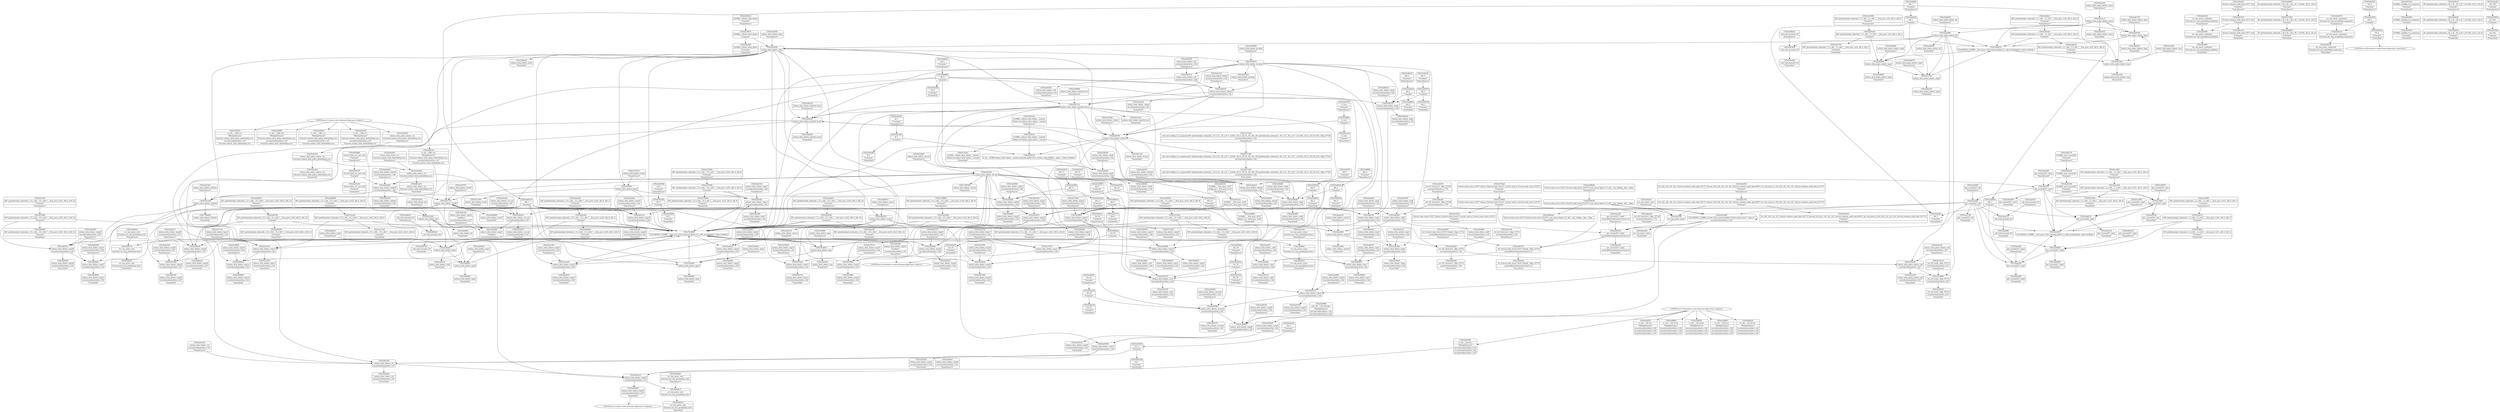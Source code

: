 digraph {
	CE0x5a55f50 [shape=record,shape=Mrecord,label="{CE0x5a55f50|selinux_xfrm_delete:_if.end}"]
	CE0x5a9ef90 [shape=record,shape=Mrecord,label="{CE0x5a9ef90|avc_has_perm:_auditdata|Function::avc_has_perm&Arg::auditdata::}"]
	CE0x5a67df0 [shape=record,shape=Mrecord,label="{CE0x5a67df0|i8_1|*Constant*}"]
	CE0x5a82380 [shape=record,shape=Mrecord,label="{CE0x5a82380|selinux_xfrm_delete:_tmp26|security/selinux/xfrm.c,145|*SummSource*}"]
	"CONST[source:1(input),value:2(dynamic)][purpose:{object}]"
	CE0x5a55190 [shape=record,shape=Mrecord,label="{CE0x5a55190|i64_3|*Constant*|*SummSink*}"]
	CE0x5aa01a0 [shape=record,shape=Mrecord,label="{CE0x5aa01a0|selinux_xfrm_delete:_retval.0|*SummSource*}"]
	CE0x5a7f4e0 [shape=record,shape=Mrecord,label="{CE0x5a7f4e0|i64*_getelementptr_inbounds_(_2_x_i64_,_2_x_i64_*___llvm_gcov_ctr21,_i64_0,_i64_1)|*Constant*|*SummSink*}"]
	CE0x5a53ed0 [shape=record,shape=Mrecord,label="{CE0x5a53ed0|selinux_xfrm_policy_delete:_call|security/selinux/xfrm.c,327}"]
	CE0x5a7c920 [shape=record,shape=Mrecord,label="{CE0x5a7c920|i64*_getelementptr_inbounds_(_15_x_i64_,_15_x_i64_*___llvm_gcov_ctr25,_i64_0,_i64_8)|*Constant*}"]
	CE0x5a9d8a0 [shape=record,shape=Mrecord,label="{CE0x5a9d8a0|avc_has_perm:_tsid|Function::avc_has_perm&Arg::tsid::|*SummSource*}"]
	CE0x5a66b00 [shape=record,shape=Mrecord,label="{CE0x5a66b00|i8*_getelementptr_inbounds_(_24_x_i8_,_24_x_i8_*_.str244,_i32_0,_i32_0)|*Constant*|*SummSource*}"]
	CE0x5a80e70 [shape=record,shape=Mrecord,label="{CE0x5a80e70|selinux_xfrm_delete:_tmp28|security/selinux/xfrm.c,147|*SummSource*}"]
	CE0x5a9c590 [shape=record,shape=Mrecord,label="{CE0x5a9c590|selinux_xfrm_delete:_call8|security/selinux/xfrm.c,147|*SummSource*}"]
	CE0x5a80810 [shape=record,shape=Mrecord,label="{CE0x5a80810|i64*_getelementptr_inbounds_(_15_x_i64_,_15_x_i64_*___llvm_gcov_ctr25,_i64_0,_i64_13)|*Constant*|*SummSource*}"]
	CE0x5a56f70 [shape=record,shape=Mrecord,label="{CE0x5a56f70|4:_i32,_:_CR_0,4_|*MultipleSource*|security/selinux/xfrm.c,142|security/selinux/xfrm.c,142|security/selinux/xfrm.c,147}"]
	CE0x5a82310 [shape=record,shape=Mrecord,label="{CE0x5a82310|selinux_xfrm_delete:_tmp26|security/selinux/xfrm.c,145}"]
	CE0x5a46690 [shape=record,shape=Mrecord,label="{CE0x5a46690|selinux_xfrm_delete:_tmp1|*SummSink*}"]
	CE0x5a59970 [shape=record,shape=Mrecord,label="{CE0x5a59970|get_current227:_tmp|*SummSource*}"]
	CE0x5a4bfd0 [shape=record,shape=Mrecord,label="{CE0x5a4bfd0|selinux_xfrm_policy_delete:_bb|*SummSource*}"]
	CE0x5a9c680 [shape=record,shape=Mrecord,label="{CE0x5a9c680|selinux_xfrm_delete:_call8|security/selinux/xfrm.c,147|*SummSink*}"]
	CE0x5aab360 [shape=record,shape=Mrecord,label="{CE0x5aab360|get_current227:_tmp3|*SummSink*}"]
	CE0x5a65d60 [shape=record,shape=Mrecord,label="{CE0x5a65d60|i64*_getelementptr_inbounds_(_15_x_i64_,_15_x_i64_*___llvm_gcov_ctr25,_i64_0,_i64_1)|*Constant*|*SummSink*}"]
	CE0x5a5b110 [shape=record,shape=Mrecord,label="{CE0x5a5b110|selinux_xfrm_delete:_call4|security/selinux/xfrm.c,142|*SummSink*}"]
	CE0x5a69a40 [shape=record,shape=Mrecord,label="{CE0x5a69a40|%struct.task_struct.1015*_(%struct.task_struct.1015**)*_asm_movq_%gs:$_1:P_,$0_,_r,im,_dirflag_,_fpsr_,_flags_|*SummSink*}"]
	CE0x5a4d3d0 [shape=record,shape=Mrecord,label="{CE0x5a4d3d0|i64_1|*Constant*}"]
	CE0x5a569c0 [shape=record,shape=Mrecord,label="{CE0x5a569c0|selinux_xfrm_delete:_tmp15|security/selinux/xfrm.c,142|*SummSink*}"]
	CE0x5a93890 [shape=record,shape=Mrecord,label="{CE0x5a93890|i32_3|*Constant*|*SummSink*}"]
	CE0x5a9d130 [shape=record,shape=Mrecord,label="{CE0x5a9d130|avc_has_perm:_requested|Function::avc_has_perm&Arg::requested::|*SummSink*}"]
	CE0x5a57710 [shape=record,shape=Mrecord,label="{CE0x5a57710|selinux_xfrm_delete:_if.end7}"]
	CE0x5a6cfe0 [shape=record,shape=Mrecord,label="{CE0x5a6cfe0|i64_1|*Constant*|*SummSink*}"]
	CE0x5a66da0 [shape=record,shape=Mrecord,label="{CE0x5a66da0|_call_void_mcount()_#3|*SummSource*}"]
	CE0x5a4a1c0 [shape=record,shape=Mrecord,label="{CE0x5a4a1c0|selinux_xfrm_policy_delete:_entry}"]
	CE0x5a61620 [shape=record,shape=Mrecord,label="{CE0x5a61620|selinux_xfrm_delete:_sid|security/selinux/xfrm.c,147|*SummSource*}"]
	CE0x5a81bd0 [shape=record,shape=Mrecord,label="{CE0x5a81bd0|i32_1|*Constant*|*SummSink*}"]
	CE0x5a58ff0 [shape=record,shape=Mrecord,label="{CE0x5a58ff0|i1_true|*Constant*}"]
	CE0x534b0e0 [shape=record,shape=Mrecord,label="{CE0x534b0e0|selinux_xfrm_delete:_tmp1|*SummSource*}"]
	CE0x5a65170 [shape=record,shape=Mrecord,label="{CE0x5a65170|selinux_xfrm_delete:_security|security/selinux/xfrm.c,142|*SummSink*}"]
	CE0x5a9ceb0 [shape=record,shape=Mrecord,label="{CE0x5a9ceb0|avc_has_perm:_entry|*SummSink*}"]
	CE0x5a82680 [shape=record,shape=Mrecord,label="{CE0x5a82680|selinux_xfrm_delete:_tmp27|security/selinux/xfrm.c,145|*SummSink*}"]
	CE0x5a585e0 [shape=record,shape=Mrecord,label="{CE0x5a585e0|selinux_xfrm_delete:_tmp14|security/selinux/xfrm.c,142}"]
	CE0x5ac3fa0 [shape=record,shape=Mrecord,label="{CE0x5ac3fa0|get_current227:_tmp}"]
	CE0x5a66d00 [shape=record,shape=Mrecord,label="{CE0x5a66d00|GLOBAL:_lockdep_rcu_suspicious|*Constant*}"]
	CE0x5a65060 [shape=record,shape=Mrecord,label="{CE0x5a65060|selinux_xfrm_delete:_security|security/selinux/xfrm.c,142}"]
	CE0x5a64030 [shape=record,shape=Mrecord,label="{CE0x5a64030|selinux_xfrm_delete:_tmp24|security/selinux/xfrm.c,144}"]
	CE0x5a6edd0 [shape=record,shape=Mrecord,label="{CE0x5a6edd0|i8_1|*Constant*|*SummSink*}"]
	CE0x5a933d0 [shape=record,shape=Mrecord,label="{CE0x5a933d0|avc_has_perm:_entry}"]
	CE0x5a50440 [shape=record,shape=Mrecord,label="{CE0x5a50440|selinux_xfrm_delete:_tmp21|security/selinux/xfrm.c,142|*SummSource*}"]
	CE0x5a63e40 [shape=record,shape=Mrecord,label="{CE0x5a63e40|selinux_xfrm_delete:_tmp23|security/selinux/xfrm.c,144|*SummSink*}"]
	CE0x5a54de0 [shape=record,shape=Mrecord,label="{CE0x5a54de0|i64_2|*Constant*}"]
	CE0x5a9c790 [shape=record,shape=Mrecord,label="{CE0x5a9c790|i32_(i32,_i32,_i16,_i32,_%struct.common_audit_data.1017*)*_bitcast_(i32_(i32,_i32,_i16,_i32,_%struct.common_audit_data.495*)*_avc_has_perm_to_i32_(i32,_i32,_i16,_i32,_%struct.common_audit_data.1017*)*)|*Constant*}"]
	CE0x5a4eb30 [shape=record,shape=Mrecord,label="{CE0x5a4eb30|selinux_xfrm_policy_delete:_bb|*SummSink*}"]
	CE0x5a4c890 [shape=record,shape=Mrecord,label="{CE0x5a4c890|selinux_xfrm_policy_delete:_bb}"]
	CE0x676cad0 [shape=record,shape=Mrecord,label="{CE0x676cad0|i64*_getelementptr_inbounds_(_15_x_i64_,_15_x_i64_*___llvm_gcov_ctr25,_i64_0,_i64_6)|*Constant*}"]
	CE0x5aa6ce0 [shape=record,shape=Mrecord,label="{CE0x5aa6ce0|_call_void_mcount()_#3|*SummSource*}"]
	CE0x5a4d320 [shape=record,shape=Mrecord,label="{CE0x5a4d320|selinux_xfrm_delete:_entry}"]
	CE0x5a9eab0 [shape=record,shape=Mrecord,label="{CE0x5a9eab0|_ret_i32_%retval.0,_!dbg_!27728|security/selinux/avc.c,775}"]
	CE0x5a81a30 [shape=record,shape=Mrecord,label="{CE0x5a81a30|i32_1|*Constant*|*SummSource*}"]
	CE0x5a62d20 [shape=record,shape=Mrecord,label="{CE0x5a62d20|selinux_xfrm_delete:_tobool5|security/selinux/xfrm.c,144}"]
	CE0x5aa1490 [shape=record,shape=Mrecord,label="{CE0x5aa1490|get_current227:_bb}"]
	CE0x5a691b0 [shape=record,shape=Mrecord,label="{CE0x5a691b0|selinux_xfrm_policy_delete:_tmp1}"]
	"CONST[source:0(mediator),value:2(dynamic)][purpose:{object}]"
	CE0x5a564a0 [shape=record,shape=Mrecord,label="{CE0x5a564a0|selinux_xfrm_delete:_tmp16|security/selinux/xfrm.c,142}"]
	CE0x5a6c660 [shape=record,shape=Mrecord,label="{CE0x5a6c660|get_current227:_entry|*SummSource*}"]
	CE0x5a52c60 [shape=record,shape=Mrecord,label="{CE0x5a52c60|selinux_xfrm_delete:_tobool|security/selinux/xfrm.c,142|*SummSink*}"]
	CE0x5a80e00 [shape=record,shape=Mrecord,label="{CE0x5a80e00|selinux_xfrm_delete:_tmp28|security/selinux/xfrm.c,147}"]
	CE0x5a6c4b0 [shape=record,shape=Mrecord,label="{CE0x5a6c4b0|selinux_xfrm_delete:_tmp17|security/selinux/xfrm.c,142}"]
	CE0x5a71320 [shape=record,shape=Mrecord,label="{CE0x5a71320|_call_void_lockdep_rcu_suspicious(i8*_getelementptr_inbounds_(_24_x_i8_,_24_x_i8_*_.str244,_i32_0,_i32_0),_i32_142,_i8*_getelementptr_inbounds_(_45_x_i8_,_45_x_i8_*_.str1245,_i32_0,_i32_0))_#10,_!dbg_!27729|security/selinux/xfrm.c,142|*SummSink*}"]
	CE0x6e2d3e0 [shape=record,shape=Mrecord,label="{CE0x6e2d3e0|selinux_xfrm_delete:_do.end}"]
	CE0x5a8b860 [shape=record,shape=Mrecord,label="{CE0x5a8b860|i32_0|*Constant*}"]
	CE0x5a61e60 [shape=record,shape=Mrecord,label="{CE0x5a61e60|GLOBAL:_get_current227|*Constant*}"]
	CE0x5a58d90 [shape=record,shape=Mrecord,label="{CE0x5a58d90|selinux_xfrm_delete:_tmp14|security/selinux/xfrm.c,142|*SummSink*}"]
	CE0x5a64310 [shape=record,shape=Mrecord,label="{CE0x5a64310|selinux_xfrm_delete:_tmp24|security/selinux/xfrm.c,144|*SummSink*}"]
	CE0x5ac4f50 [shape=record,shape=Mrecord,label="{CE0x5ac4f50|i64*_getelementptr_inbounds_(_2_x_i64_,_2_x_i64_*___llvm_gcov_ctr21,_i64_0,_i64_0)|*Constant*|*SummSource*}"]
	CE0x5a6e630 [shape=record,shape=Mrecord,label="{CE0x5a6e630|avc_has_perm:_auditdata|Function::avc_has_perm&Arg::auditdata::|*SummSource*}"]
	CE0x5a4ed00 [shape=record,shape=Mrecord,label="{CE0x5a4ed00|selinux_xfrm_delete:_ctx|Function::selinux_xfrm_delete&Arg::ctx::|*SummSource*}"]
	CE0x5a64b50 [shape=record,shape=Mrecord,label="{CE0x5a64b50|i32_22|*Constant*|*SummSource*}"]
	CE0x5a63660 [shape=record,shape=Mrecord,label="{CE0x5a63660|i64*_getelementptr_inbounds_(_15_x_i64_,_15_x_i64_*___llvm_gcov_ctr25,_i64_0,_i64_12)|*Constant*|*SummSink*}"]
	CE0x5a6fd30 [shape=record,shape=Mrecord,label="{CE0x5a6fd30|i8*_getelementptr_inbounds_(_45_x_i8_,_45_x_i8_*_.str1245,_i32_0,_i32_0)|*Constant*|*SummSink*}"]
	CE0x5a63820 [shape=record,shape=Mrecord,label="{CE0x5a63820|selinux_xfrm_delete:_tmp22|security/selinux/xfrm.c,144|*SummSource*}"]
	CE0x5a55850 [shape=record,shape=Mrecord,label="{CE0x5a55850|i32_142|*Constant*}"]
	CE0x5a4f460 [shape=record,shape=Mrecord,label="{CE0x5a4f460|selinux_xfrm_delete:_tobool1|security/selinux/xfrm.c,142|*SummSink*}"]
	CE0x79cd980 [shape=record,shape=Mrecord,label="{CE0x79cd980|COLLAPSED:_GCMRE___llvm_gcov_ctr25_internal_global_15_x_i64_zeroinitializer:_elem_0:default:}"]
	CE0x5a93440 [shape=record,shape=Mrecord,label="{CE0x5a93440|selinux_xfrm_delete:_tmp30|security/selinux/xfrm.c,147|*SummSink*}"]
	CE0x5a9c850 [shape=record,shape=Mrecord,label="{CE0x5a9c850|i32_(i32,_i32,_i16,_i32,_%struct.common_audit_data.1017*)*_bitcast_(i32_(i32,_i32,_i16,_i32,_%struct.common_audit_data.495*)*_avc_has_perm_to_i32_(i32,_i32,_i16,_i32,_%struct.common_audit_data.1017*)*)|*Constant*|*SummSource*}"]
	CE0x5a80ee0 [shape=record,shape=Mrecord,label="{CE0x5a80ee0|selinux_xfrm_delete:_tmp28|security/selinux/xfrm.c,147|*SummSink*}"]
	CE0x5a8b750 [shape=record,shape=Mrecord,label="{CE0x5a8b750|_call_void_mcount()_#3|*SummSink*}"]
	CE0x5a9e020 [shape=record,shape=Mrecord,label="{CE0x5a9e020|avc_has_perm:_tclass|Function::avc_has_perm&Arg::tclass::|*SummSource*}"]
	CE0x5a47680 [shape=record,shape=Mrecord,label="{CE0x5a47680|i64*_getelementptr_inbounds_(_2_x_i64_,_2_x_i64_*___llvm_gcov_ctr9,_i64_0,_i64_1)|*Constant*|*SummSource*}"]
	CE0x5a663c0 [shape=record,shape=Mrecord,label="{CE0x5a663c0|selinux_xfrm_delete:_tmp7|security/selinux/xfrm.c,142|*SummSource*}"]
	CE0x5a714b0 [shape=record,shape=Mrecord,label="{CE0x5a714b0|i8*_getelementptr_inbounds_(_24_x_i8_,_24_x_i8_*_.str244,_i32_0,_i32_0)|*Constant*}"]
	CE0x5a51ed0 [shape=record,shape=Mrecord,label="{CE0x5a51ed0|selinux_xfrm_delete:_if.then6}"]
	CE0x5a6a8d0 [shape=record,shape=Mrecord,label="{CE0x5a6a8d0|selinux_xfrm_delete:_tmp5|security/selinux/xfrm.c,142|*SummSource*}"]
	CE0x5a85d30 [shape=record,shape=Mrecord,label="{CE0x5a85d30|selinux_xfrm_delete:_tmp3|*SummSource*}"]
	CE0x5a4caf0 [shape=record,shape=Mrecord,label="{CE0x5a4caf0|selinux_xfrm_policy_delete:_call|security/selinux/xfrm.c,327|*SummSource*}"]
	CE0x5a811f0 [shape=record,shape=Mrecord,label="{CE0x5a811f0|selinux_xfrm_delete:_tmp29|security/selinux/xfrm.c,147|*SummSink*}"]
	CE0x5a63200 [shape=record,shape=Mrecord,label="{CE0x5a63200|i64_11|*Constant*|*SummSource*}"]
	CE0x5a9e430 [shape=record,shape=Mrecord,label="{CE0x5a9e430|i32_4|*Constant*|*SummSource*}"]
	CE0x5a57090 [shape=record,shape=Mrecord,label="{CE0x5a57090|4:_i32,_:_CR_4,8_|*MultipleSource*|security/selinux/xfrm.c,142|security/selinux/xfrm.c,142|security/selinux/xfrm.c,147}"]
	CE0x5a4ded0 [shape=record,shape=Mrecord,label="{CE0x5a4ded0|selinux_xfrm_delete:_land.lhs.true2}"]
	CE0x5a80700 [shape=record,shape=Mrecord,label="{CE0x5a80700|i64*_getelementptr_inbounds_(_15_x_i64_,_15_x_i64_*___llvm_gcov_ctr25,_i64_0,_i64_13)|*Constant*}"]
	CE0x5a6c590 [shape=record,shape=Mrecord,label="{CE0x5a6c590|selinux_xfrm_delete:_tmp17|security/selinux/xfrm.c,142|*SummSink*}"]
	CE0x5a9d410 [shape=record,shape=Mrecord,label="{CE0x5a9d410|avc_has_perm:_ssid|Function::avc_has_perm&Arg::ssid::}"]
	CE0x5a56640 [shape=record,shape=Mrecord,label="{CE0x5a56640|i64*_getelementptr_inbounds_(_15_x_i64_,_15_x_i64_*___llvm_gcov_ctr25,_i64_0,_i64_8)|*Constant*|*SummSource*}"]
	CE0x5a4c0d0 [shape=record,shape=Mrecord,label="{CE0x5a4c0d0|_call_void_mcount()_#3|*SummSink*}"]
	CE0x5a69f40 [shape=record,shape=Mrecord,label="{CE0x5a69f40|selinux_xfrm_delete:_bb|*SummSink*}"]
	CE0x5a6cca0 [shape=record,shape=Mrecord,label="{CE0x5a6cca0|i1_true|*Constant*|*SummSink*}"]
	CE0x5a9da10 [shape=record,shape=Mrecord,label="{CE0x5a9da10|avc_has_perm:_tsid|Function::avc_has_perm&Arg::tsid::|*SummSink*}"]
	CE0x5a9c1d0 [shape=record,shape=Mrecord,label="{CE0x5a9c1d0|selinux_xfrm_delete:_tmp31|*LoadInst*|security/selinux/xfrm.c,147|*SummSource*}"]
	CE0x5aa0d70 [shape=record,shape=Mrecord,label="{CE0x5aa0d70|selinux_xfrm_delete:_tmp33|security/selinux/xfrm.c,150|*SummSink*}"]
	CE0x5a55c10 [shape=record,shape=Mrecord,label="{CE0x5a55c10|selinux_xfrm_delete:_tmp6|security/selinux/xfrm.c,142|*SummSource*}"]
	CE0x5a624e0 [shape=record,shape=Mrecord,label="{CE0x5a624e0|_ret_%struct.task_struct.1015*_%tmp4,_!dbg_!27714|./arch/x86/include/asm/current.h,14|*SummSink*}"]
	CE0x5ac4010 [shape=record,shape=Mrecord,label="{CE0x5ac4010|COLLAPSED:_GCMRE___llvm_gcov_ctr21_internal_global_2_x_i64_zeroinitializer:_elem_0:default:}"]
	CE0x5a56a50 [shape=record,shape=Mrecord,label="{CE0x5a56a50|_ret_i32_%retval.0,_!dbg_!27751|security/selinux/xfrm.c,150|*SummSink*}"]
	CE0x5a555b0 [shape=record,shape=Mrecord,label="{CE0x5a555b0|i32_142|*Constant*|*SummSink*}"]
	CE0x5a69500 [shape=record,shape=Mrecord,label="{CE0x5a69500|selinux_xfrm_delete:_do.body|*SummSource*}"]
	CE0x5a62d90 [shape=record,shape=Mrecord,label="{CE0x5a62d90|selinux_xfrm_delete:_tobool5|security/selinux/xfrm.c,144|*SummSource*}"]
	CE0x5a9e7a0 [shape=record,shape=Mrecord,label="{CE0x5a9e7a0|avc_has_perm:_requested|Function::avc_has_perm&Arg::requested::}"]
	CE0x5a76bd0 [shape=record,shape=Mrecord,label="{CE0x5a76bd0|%struct.task_struct.1015**_bitcast_(%struct.task_struct**_current_task_to_%struct.task_struct.1015**)|*Constant*}"]
	CE0x5aa06c0 [shape=record,shape=Mrecord,label="{CE0x5aa06c0|i64*_getelementptr_inbounds_(_15_x_i64_,_15_x_i64_*___llvm_gcov_ctr25,_i64_0,_i64_14)|*Constant*|*SummSource*}"]
	"CONST[source:0(mediator),value:2(dynamic)][purpose:{subject}]"
	CE0x7108860 [shape=record,shape=Mrecord,label="{CE0x7108860|i64*_getelementptr_inbounds_(_15_x_i64_,_15_x_i64_*___llvm_gcov_ctr25,_i64_0,_i64_0)|*Constant*|*SummSource*}"]
	CE0x5a66b90 [shape=record,shape=Mrecord,label="{CE0x5a66b90|i8*_getelementptr_inbounds_(_24_x_i8_,_24_x_i8_*_.str244,_i32_0,_i32_0)|*Constant*|*SummSink*}"]
	CE0x5a9e700 [shape=record,shape=Mrecord,label="{CE0x5a9e700|%struct.common_audit_data.1017*_null|*Constant*}"]
	CE0x5a73af0 [shape=record,shape=Mrecord,label="{CE0x5a73af0|selinux_xfrm_delete:_tmp10|security/selinux/xfrm.c,142|*SummSink*}"]
	CE0x5a9c9c0 [shape=record,shape=Mrecord,label="{CE0x5a9c9c0|i32_(i32,_i32,_i16,_i32,_%struct.common_audit_data.1017*)*_bitcast_(i32_(i32,_i32,_i16,_i32,_%struct.common_audit_data.495*)*_avc_has_perm_to_i32_(i32,_i32,_i16,_i32,_%struct.common_audit_data.1017*)*)|*Constant*|*SummSink*}"]
	CE0x5a5f8d0 [shape=record,shape=Mrecord,label="{CE0x5a5f8d0|i64_5|*Constant*|*SummSink*}"]
	CE0x5a4bd10 [shape=record,shape=Mrecord,label="{CE0x5a4bd10|selinux_xfrm_policy_delete:_tmp1|*SummSink*}"]
	CE0x5a6a7f0 [shape=record,shape=Mrecord,label="{CE0x5a6a7f0|selinux_xfrm_delete:_tmp5|security/selinux/xfrm.c,142}"]
	CE0x5a595f0 [shape=record,shape=Mrecord,label="{CE0x5a595f0|get_current227:_tmp|*SummSink*}"]
	CE0x5a5f610 [shape=record,shape=Mrecord,label="{CE0x5a5f610|i64_5|*Constant*}"]
	CE0x5a823f0 [shape=record,shape=Mrecord,label="{CE0x5a823f0|selinux_xfrm_delete:_tmp26|security/selinux/xfrm.c,145|*SummSink*}"]
	CE0x5a5ea60 [shape=record,shape=Mrecord,label="{CE0x5a5ea60|i32_142|*Constant*|*SummSource*}"]
	CE0x5a4db60 [shape=record,shape=Mrecord,label="{CE0x5a4db60|i64_1|*Constant*|*SummSource*}"]
	CE0x5a566b0 [shape=record,shape=Mrecord,label="{CE0x5a566b0|i64*_getelementptr_inbounds_(_15_x_i64_,_15_x_i64_*___llvm_gcov_ctr25,_i64_0,_i64_8)|*Constant*|*SummSink*}"]
	CE0x5a630f0 [shape=record,shape=Mrecord,label="{CE0x5a630f0|i64_11|*Constant*}"]
	CE0x5a5b950 [shape=record,shape=Mrecord,label="{CE0x5a5b950|selinux_xfrm_delete:_tmp11|security/selinux/xfrm.c,142|*SummSink*}"]
	CE0x5aa1f40 [shape=record,shape=Mrecord,label="{CE0x5aa1f40|get_current227:_tmp4|./arch/x86/include/asm/current.h,14|*SummSource*}"]
	CE0x5a5ae60 [shape=record,shape=Mrecord,label="{CE0x5a5ae60|selinux_xfrm_delete:_call4|security/selinux/xfrm.c,142}"]
	CE0x5a64e10 [shape=record,shape=Mrecord,label="{CE0x5a64e10|i32_22|*Constant*|*SummSink*}"]
	CE0x5a52080 [shape=record,shape=Mrecord,label="{CE0x5a52080|i64_0|*Constant*|*SummSource*}"]
	CE0x5a58d20 [shape=record,shape=Mrecord,label="{CE0x5a58d20|get_current227:_tmp2}"]
	CE0x5a4f350 [shape=record,shape=Mrecord,label="{CE0x5a4f350|selinux_xfrm_delete:_tobool1|security/selinux/xfrm.c,142|*SummSource*}"]
	CE0x5a4e450 [shape=record,shape=Mrecord,label="{CE0x5a4e450|selinux_xfrm_delete:_entry|*SummSource*}"]
	CE0x5a69ab0 [shape=record,shape=Mrecord,label="{CE0x5a69ab0|selinux_xfrm_delete:_tmp9|security/selinux/xfrm.c,142}"]
	CE0x5a68080 [shape=record,shape=Mrecord,label="{CE0x5a68080|selinux_xfrm_delete:_if.end7|*SummSink*}"]
	CE0x5a54d70 [shape=record,shape=Mrecord,label="{CE0x5a54d70|i64_3|*Constant*}"]
	CE0x5a46e30 [shape=record,shape=Mrecord,label="{CE0x5a46e30|i64_2|*Constant*|*SummSource*}"]
	CE0x5aa1fe0 [shape=record,shape=Mrecord,label="{CE0x5aa1fe0|get_current227:_tmp4|./arch/x86/include/asm/current.h,14|*SummSink*}"]
	CE0x5a5f780 [shape=record,shape=Mrecord,label="{CE0x5a5f780|i64_4|*Constant*|*SummSink*}"]
	CE0x5aab2f0 [shape=record,shape=Mrecord,label="{CE0x5aab2f0|get_current227:_tmp3|*SummSource*}"]
	CE0x5aa1280 [shape=record,shape=Mrecord,label="{CE0x5aa1280|selinux_xfrm_delete:_tmp33|security/selinux/xfrm.c,150|*SummSource*}"]
	CE0x5a6a210 [shape=record,shape=Mrecord,label="{CE0x5a6a210|selinux_xfrm_policy_delete:_tmp3|*SummSink*}"]
	CE0x5a610b0 [shape=record,shape=Mrecord,label="{CE0x5a610b0|selinux_xfrm_delete:_if.then|*SummSource*}"]
	CE0x5a67350 [shape=record,shape=Mrecord,label="{CE0x5a67350|i64*_getelementptr_inbounds_(_2_x_i64_,_2_x_i64_*___llvm_gcov_ctr9,_i64_0,_i64_1)|*Constant*|*SummSink*}"]
	CE0x5a81620 [shape=record,shape=Mrecord,label="{CE0x5a81620|selinux_xfrm_delete:_tmp29|security/selinux/xfrm.c,147|*SummSource*}"]
	CE0x5a59d70 [shape=record,shape=Mrecord,label="{CE0x5a59d70|GLOBAL:_selinux_xfrm_delete|*Constant*}"]
	CE0x5a6f0b0 [shape=record,shape=Mrecord,label="{CE0x5a6f0b0|4:_i32,_:_CR_12,16_|*MultipleSource*|security/selinux/xfrm.c,142|security/selinux/xfrm.c,142|security/selinux/xfrm.c,147}"]
	CE0x5a73470 [shape=record,shape=Mrecord,label="{CE0x5a73470|selinux_xfrm_delete:_if.end|*SummSource*}"]
	CE0x5a80400 [shape=record,shape=Mrecord,label="{CE0x5a80400|selinux_xfrm_delete:_tmp27|security/selinux/xfrm.c,145|*SummSource*}"]
	CE0x5a818b0 [shape=record,shape=Mrecord,label="{CE0x5a818b0|selinux_xfrm_delete:_sid|security/selinux/xfrm.c,147|*SummSink*}"]
	CE0x5a4c730 [shape=record,shape=Mrecord,label="{CE0x5a4c730|selinux_xfrm_policy_delete:_tmp1|*SummSource*}"]
	CE0x5a596d0 [shape=record,shape=Mrecord,label="{CE0x5a596d0|selinux_xfrm_delete:_tmp7|security/selinux/xfrm.c,142|*SummSink*}"]
	CE0x5a5aa80 [shape=record,shape=Mrecord,label="{CE0x5a5aa80|selinux_xfrm_delete:_tmp18|security/selinux/xfrm.c,142|*SummSource*}"]
	CE0x5a53480 [shape=record,shape=Mrecord,label="{CE0x5a53480|selinux_xfrm_delete:_cred|security/selinux/xfrm.c,142|*SummSource*}"]
	CE0x7796090 [shape=record,shape=Mrecord,label="{CE0x7796090|selinux_xfrm_delete:_if.then6|*SummSink*}"]
	CE0x5a553c0 [shape=record,shape=Mrecord,label="{CE0x5a553c0|GLOBAL:_lockdep_rcu_suspicious|*Constant*|*SummSource*}"]
	CE0x5a9c0b0 [shape=record,shape=Mrecord,label="{CE0x5a9c0b0|selinux_xfrm_delete:_tmp31|*LoadInst*|security/selinux/xfrm.c,147}"]
	CE0x5aa1600 [shape=record,shape=Mrecord,label="{CE0x5aa1600|get_current227:_bb|*SummSource*}"]
	CE0x5a635c0 [shape=record,shape=Mrecord,label="{CE0x5a635c0|i64_10|*Constant*|*SummSource*}"]
	CE0x5a68210 [shape=record,shape=Mrecord,label="{CE0x5a68210|selinux_xfrm_delete:_tmp4|security/selinux/xfrm.c,142|*SummSource*}"]
	CE0x5a9e870 [shape=record,shape=Mrecord,label="{CE0x5a9e870|avc_has_perm:_requested|Function::avc_has_perm&Arg::requested::|*SummSource*}"]
	CE0x5aa1420 [shape=record,shape=Mrecord,label="{CE0x5aa1420|i64*_getelementptr_inbounds_(_2_x_i64_,_2_x_i64_*___llvm_gcov_ctr21,_i64_0,_i64_0)|*Constant*}"]
	CE0x5a62e20 [shape=record,shape=Mrecord,label="{CE0x5a62e20|selinux_xfrm_delete:_tobool5|security/selinux/xfrm.c,144|*SummSink*}"]
	CE0x5a6f5a0 [shape=record,shape=Mrecord,label="{CE0x5a6f5a0|selinux_xfrm_delete:_tmp30|security/selinux/xfrm.c,147|*SummSource*}"]
	CE0x5a4f840 [shape=record,shape=Mrecord,label="{CE0x5a4f840|128:_i8*,_:_CR_128,136_|*MultipleSource*|security/selinux/xfrm.c,142|security/selinux/xfrm.c,142}"]
	CE0x5a50310 [shape=record,shape=Mrecord,label="{CE0x5a50310|i64_10|*Constant*|*SummSink*}"]
	CE0x5a9dbb0 [shape=record,shape=Mrecord,label="{CE0x5a9dbb0|i16_39|*Constant*}"]
	CE0x5a8c940 [shape=record,shape=Mrecord,label="{CE0x5a8c940|selinux_xfrm_delete:_call|security/selinux/xfrm.c,142|*SummSource*}"]
	CE0x5a62390 [shape=record,shape=Mrecord,label="{CE0x5a62390|i32_78|*Constant*}"]
	CE0x5a65e00 [shape=record,shape=Mrecord,label="{CE0x5a65e00|selinux_xfrm_delete:_tmp|*SummSink*}"]
	CE0x5a593d0 [shape=record,shape=Mrecord,label="{CE0x5a593d0|_ret_i32_%call,_!dbg_!27713|security/selinux/xfrm.c,327|*SummSink*}"]
	CE0x5a7f400 [shape=record,shape=Mrecord,label="{CE0x5a7f400|i64*_getelementptr_inbounds_(_2_x_i64_,_2_x_i64_*___llvm_gcov_ctr21,_i64_0,_i64_1)|*Constant*|*SummSource*}"]
	CE0x5a529c0 [shape=record,shape=Mrecord,label="{CE0x5a529c0|4:_i32,_:_CRE_2,4_|*MultipleSource*|Function::selinux_xfrm_policy_delete&Arg::ctx::|security/selinux/xfrm.c,147|Function::selinux_xfrm_delete&Arg::ctx::}"]
	CE0x5a7c090 [shape=record,shape=Mrecord,label="{CE0x5a7c090|get_current227:_tmp1|*SummSource*}"]
	CE0x5a9ec70 [shape=record,shape=Mrecord,label="{CE0x5a9ec70|%struct.common_audit_data.1017*_null|*Constant*|*SummSink*}"]
	CE0x5a46a20 [shape=record,shape=Mrecord,label="{CE0x5a46a20|_ret_i32_%retval.0,_!dbg_!27751|security/selinux/xfrm.c,150}"]
	CE0x6e2d4d0 [shape=record,shape=Mrecord,label="{CE0x6e2d4d0|selinux_xfrm_delete:_do.end|*SummSource*}"]
	CE0x71088d0 [shape=record,shape=Mrecord,label="{CE0x71088d0|i64*_getelementptr_inbounds_(_15_x_i64_,_15_x_i64_*___llvm_gcov_ctr25,_i64_0,_i64_0)|*Constant*|*SummSink*}"]
	CE0x5a9eb20 [shape=record,shape=Mrecord,label="{CE0x5a9eb20|%struct.common_audit_data.1017*_null|*Constant*|*SummSource*}"]
	CE0x5a4ba50 [shape=record,shape=Mrecord,label="{CE0x5a4ba50|i64*_getelementptr_inbounds_(_2_x_i64_,_2_x_i64_*___llvm_gcov_ctr9,_i64_0,_i64_0)|*Constant*|*SummSink*}"]
	CE0x5a62170 [shape=record,shape=Mrecord,label="{CE0x5a62170|GLOBAL:_get_current227|*Constant*|*SummSource*}"]
	CE0x5a53380 [shape=record,shape=Mrecord,label="{CE0x5a53380|COLLAPSED:_GCMRE_current_task_external_global_%struct.task_struct*:_elem_0::|security/selinux/xfrm.c,142}"]
	CE0x5a58050 [shape=record,shape=Mrecord,label="{CE0x5a58050|selinux_xfrm_policy_delete:_tmp2|*SummSink*}"]
	CE0x5a61120 [shape=record,shape=Mrecord,label="{CE0x5a61120|selinux_xfrm_delete:_if.then|*SummSink*}"]
	CE0x5a53180 [shape=record,shape=Mrecord,label="{CE0x5a53180|selinux_xfrm_delete:_cred|security/selinux/xfrm.c,142|*SummSink*}"]
	CE0x5aa0af0 [shape=record,shape=Mrecord,label="{CE0x5aa0af0|selinux_xfrm_delete:_tmp32|security/selinux/xfrm.c,150|*SummSink*}"]
	CE0x5a50770 [shape=record,shape=Mrecord,label="{CE0x5a50770|%struct.xfrm_sec_ctx*_null|*Constant*}"]
	CE0x5a638f0 [shape=record,shape=Mrecord,label="{CE0x5a638f0|selinux_xfrm_delete:_tmp22|security/selinux/xfrm.c,144|*SummSink*}"]
	CE0x5aa6c10 [shape=record,shape=Mrecord,label="{CE0x5aa6c10|_call_void_mcount()_#3}"]
	CE0x5aa0a10 [shape=record,shape=Mrecord,label="{CE0x5aa0a10|selinux_xfrm_delete:_tmp32|security/selinux/xfrm.c,150}"]
	CE0x5a739e0 [shape=record,shape=Mrecord,label="{CE0x5a739e0|selinux_xfrm_delete:_tmp10|security/selinux/xfrm.c,142|*SummSource*}"]
	CE0x5a9e5a0 [shape=record,shape=Mrecord,label="{CE0x5a9e5a0|i32_4|*Constant*|*SummSink*}"]
	CE0x5a6a3d0 [shape=record,shape=Mrecord,label="{CE0x5a6a3d0|i64*_getelementptr_inbounds_(_15_x_i64_,_15_x_i64_*___llvm_gcov_ctr25,_i64_0,_i64_1)|*Constant*}"]
	CE0x5a9e350 [shape=record,shape=Mrecord,label="{CE0x5a9e350|i32_4|*Constant*}"]
	CE0x5a62750 [shape=record,shape=Mrecord,label="{CE0x5a62750|_ret_%struct.task_struct.1015*_%tmp4,_!dbg_!27714|./arch/x86/include/asm/current.h,14}"]
	CE0x5a9d4b0 [shape=record,shape=Mrecord,label="{CE0x5a9d4b0|avc_has_perm:_ssid|Function::avc_has_perm&Arg::ssid::|*SummSource*}"]
	CE0x5a685c0 [shape=record,shape=Mrecord,label="{CE0x5a685c0|i64_0|*Constant*}"]
	CE0x5a9cbe0 [shape=record,shape=Mrecord,label="{CE0x5a9cbe0|avc_has_perm:_entry|*SummSource*}"]
	CE0x5a63b70 [shape=record,shape=Mrecord,label="{CE0x5a63b70|selinux_xfrm_delete:_tmp23|security/selinux/xfrm.c,144}"]
	CE0x5a9d570 [shape=record,shape=Mrecord,label="{CE0x5a9d570|avc_has_perm:_ssid|Function::avc_has_perm&Arg::ssid::|*SummSink*}"]
	CE0x5a6e870 [shape=record,shape=Mrecord,label="{CE0x5a6e870|_ret_i32_%retval.0,_!dbg_!27728|security/selinux/avc.c,775|*SummSource*}"]
	CE0x5a46ac0 [shape=record,shape=Mrecord,label="{CE0x5a46ac0|i64*_getelementptr_inbounds_(_2_x_i64_,_2_x_i64_*___llvm_gcov_ctr9,_i64_0,_i64_0)|*Constant*|*SummSource*}"]
	CE0x5a586f0 [shape=record,shape=Mrecord,label="{CE0x5a586f0|selinux_xfrm_delete:_tmp14|security/selinux/xfrm.c,142|*SummSource*}"]
	CE0x5a85c30 [shape=record,shape=Mrecord,label="{CE0x5a85c30|selinux_xfrm_delete:_tmp2|*SummSink*}"]
	CE0x5a6f690 [shape=record,shape=Mrecord,label="{CE0x5a6f690|GLOBAL:___llvm_gcov_ctr25|Global_var:__llvm_gcov_ctr25|*SummSink*}"]
	CE0x5a636d0 [shape=record,shape=Mrecord,label="{CE0x5a636d0|selinux_xfrm_delete:_tmp22|security/selinux/xfrm.c,144}"]
	CE0x5a68630 [shape=record,shape=Mrecord,label="{CE0x5a68630|i64_2|*Constant*|*SummSink*}"]
	CE0x5a63550 [shape=record,shape=Mrecord,label="{CE0x5a63550|i64_10|*Constant*}"]
	CE0x5a71520 [shape=record,shape=Mrecord,label="{CE0x5a71520|selinux_xfrm_policy_delete:_tmp3}"]
	CE0x5a568e0 [shape=record,shape=Mrecord,label="{CE0x5a568e0|selinux_xfrm_delete:_tmp15|security/selinux/xfrm.c,142}"]
	CE0x5a55ba0 [shape=record,shape=Mrecord,label="{CE0x5a55ba0|selinux_xfrm_delete:_tmp6|security/selinux/xfrm.c,142|*SummSink*}"]
	CE0x5a9e0c0 [shape=record,shape=Mrecord,label="{CE0x5a9e0c0|avc_has_perm:_tclass|Function::avc_has_perm&Arg::tclass::|*SummSink*}"]
	CE0x5a538d0 [shape=record,shape=Mrecord,label="{CE0x5a538d0|selinux_xfrm_delete:_tmp19|security/selinux/xfrm.c,142|*SummSource*}"]
	CE0x5a6f420 [shape=record,shape=Mrecord,label="{CE0x5a6f420|4:_i32,_:_CR_20,24_|*MultipleSource*|security/selinux/xfrm.c,142|security/selinux/xfrm.c,142|security/selinux/xfrm.c,147}"]
	CE0x5a62400 [shape=record,shape=Mrecord,label="{CE0x5a62400|get_current227:_entry|*SummSink*}"]
	CE0x5a54a20 [shape=record,shape=Mrecord,label="{CE0x5a54a20|i8_1|*Constant*|*SummSource*}"]
	CE0x5a9bf90 [shape=record,shape=Mrecord,label="{CE0x5a9bf90|4:_i32,_:_CRE_8,8_|*MultipleSource*|Function::selinux_xfrm_policy_delete&Arg::ctx::|security/selinux/xfrm.c,147|Function::selinux_xfrm_delete&Arg::ctx::}"]
	CE0x5a7c650 [shape=record,shape=Mrecord,label="{CE0x5a7c650|selinux_xfrm_delete:_tmp13|security/selinux/xfrm.c,142|*SummSink*}"]
	CE0x5a8c9b0 [shape=record,shape=Mrecord,label="{CE0x5a8c9b0|selinux_xfrm_delete:_call|security/selinux/xfrm.c,142|*SummSink*}"]
	CE0x5a802b0 [shape=record,shape=Mrecord,label="{CE0x5a802b0|selinux_xfrm_delete:_tmp27|security/selinux/xfrm.c,145}"]
	CE0x5a73e10 [shape=record,shape=Mrecord,label="{CE0x5a73e10|_ret_i32_%call,_!dbg_!27713|security/selinux/xfrm.c,327|*SummSource*}"]
	CE0x5a81f30 [shape=record,shape=Mrecord,label="{CE0x5a81f30|selinux_xfrm_delete:_sid|security/selinux/xfrm.c,147}"]
	CE0x5a58120 [shape=record,shape=Mrecord,label="{CE0x5a58120|0:_i8,_:_GCMR_selinux_xfrm_delete.__warned_internal_global_i8_0,_section_.data.unlikely_,_align_1:_elem_0:default:}"]
	CE0x5a4c470 [shape=record,shape=Mrecord,label="{CE0x5a4c470|selinux_xfrm_policy_delete:_ctx|Function::selinux_xfrm_policy_delete&Arg::ctx::}"]
	CE0x5a67b90 [shape=record,shape=Mrecord,label="{CE0x5a67b90|selinux_xfrm_delete:_tmp16|security/selinux/xfrm.c,142|*SummSink*}"]
	CE0x5a52f00 [shape=record,shape=Mrecord,label="{CE0x5a52f00|i32_78|*Constant*|*SummSource*}"]
	CE0x5a56f00 [shape=record,shape=Mrecord,label="{CE0x5a56f00|4:_i32,_:_CR_8,12_|*MultipleSource*|security/selinux/xfrm.c,142|security/selinux/xfrm.c,142|security/selinux/xfrm.c,147}"]
	CE0x5a4e2f0 [shape=record,shape=Mrecord,label="{CE0x5a4e2f0|selinux_xfrm_policy_delete:_tmp|*SummSource*}"]
	CE0x5a52170 [shape=record,shape=Mrecord,label="{CE0x5a52170|i64_0|*Constant*|*SummSink*}"]
	CE0x5a7f710 [shape=record,shape=Mrecord,label="{CE0x5a7f710|selinux_xfrm_delete:_tmp25|security/selinux/xfrm.c,144|*SummSource*}"]
	CE0x5a9de50 [shape=record,shape=Mrecord,label="{CE0x5a9de50|i16_39|*Constant*|*SummSink*}"]
	CE0x5a7f860 [shape=record,shape=Mrecord,label="{CE0x5a7f860|selinux_xfrm_delete:_tmp25|security/selinux/xfrm.c,144|*SummSink*}"]
	CE0x5aa6d80 [shape=record,shape=Mrecord,label="{CE0x5aa6d80|_call_void_mcount()_#3|*SummSink*}"]
	CE0x5a4dc10 [shape=record,shape=Mrecord,label="{CE0x5a4dc10|selinux_xfrm_delete:_land.lhs.true2|*SummSource*}"]
	CE0x5a52850 [shape=record,shape=Mrecord,label="{CE0x5a52850|4:_i32,_:_CRE_1,2_|*MultipleSource*|Function::selinux_xfrm_policy_delete&Arg::ctx::|security/selinux/xfrm.c,147|Function::selinux_xfrm_delete&Arg::ctx::}"]
	CE0x5a513c0 [shape=record,shape=Mrecord,label="{CE0x5a513c0|selinux_xfrm_delete:_land.lhs.true|*SummSink*}"]
	CE0x5adc1a0 [shape=record,shape=Mrecord,label="{CE0x5adc1a0|get_current227:_tmp1|*SummSink*}"]
	CE0x5a70ae0 [shape=record,shape=Mrecord,label="{CE0x5a70ae0|selinux_xfrm_delete:_tmp12|security/selinux/xfrm.c,142}"]
	CE0x5a70400 [shape=record,shape=Mrecord,label="{CE0x5a70400|i64*_getelementptr_inbounds_(_15_x_i64_,_15_x_i64_*___llvm_gcov_ctr25,_i64_0,_i64_9)|*Constant*|*SummSource*}"]
	CE0x5a4b480 [shape=record,shape=Mrecord,label="{CE0x5a4b480|selinux_xfrm_policy_delete:_tmp2}"]
	CE0x5a59b10 [shape=record,shape=Mrecord,label="{CE0x5a59b10|GLOBAL:_selinux_xfrm_delete|*Constant*|*SummSource*}"]
	CE0x5a8a500 [shape=record,shape=Mrecord,label="{CE0x5a8a500|i32_0|*Constant*|*SummSink*}"]
	CE0x5a4f2e0 [shape=record,shape=Mrecord,label="{CE0x5a4f2e0|i64_4|*Constant*}"]
	CE0x5aa0340 [shape=record,shape=Mrecord,label="{CE0x5aa0340|selinux_xfrm_delete:_retval.0|*SummSink*}"]
	CE0x5a70390 [shape=record,shape=Mrecord,label="{CE0x5a70390|i64*_getelementptr_inbounds_(_15_x_i64_,_15_x_i64_*___llvm_gcov_ctr25,_i64_0,_i64_9)|*Constant*}"]
	CE0x5a86f50 [shape=record,shape=Mrecord,label="{CE0x5a86f50|selinux_xfrm_delete:_tmp3}"]
	CE0x5a58390 [shape=record,shape=Mrecord,label="{CE0x5a58390|selinux_xfrm_delete:_tmp8|security/selinux/xfrm.c,142|*SummSink*}"]
	CE0x5a8b7c0 [shape=record,shape=Mrecord,label="{CE0x5a8b7c0|selinux_xfrm_delete:_call|security/selinux/xfrm.c,142}"]
	CE0x5a82020 [shape=record,shape=Mrecord,label="{CE0x5a82020|get_current227:_tmp2|*SummSource*}"]
	CE0x5a59100 [shape=record,shape=Mrecord,label="{CE0x5a59100|i1_true|*Constant*|*SummSource*}"]
	CE0x5a70560 [shape=record,shape=Mrecord,label="{CE0x5a70560|i64*_getelementptr_inbounds_(_15_x_i64_,_15_x_i64_*___llvm_gcov_ctr25,_i64_0,_i64_9)|*Constant*|*SummSink*}"]
	CE0x5a63cd0 [shape=record,shape=Mrecord,label="{CE0x5a63cd0|selinux_xfrm_delete:_tmp23|security/selinux/xfrm.c,144|*SummSource*}"]
	CE0x5a6c7e0 [shape=record,shape=Mrecord,label="{CE0x5a6c7e0|selinux_xfrm_delete:_tmp18|security/selinux/xfrm.c,142}"]
	CE0x5aa1780 [shape=record,shape=Mrecord,label="{CE0x5aa1780|get_current227:_bb|*SummSink*}"]
	CE0x5a4cc40 [shape=record,shape=Mrecord,label="{CE0x5a4cc40|selinux_xfrm_policy_delete:_tmp|*SummSink*}"]
	CE0x5a65e70 [shape=record,shape=Mrecord,label="{CE0x5a65e70|i64_1|*Constant*}"]
	CE0x5a6a860 [shape=record,shape=Mrecord,label="{CE0x5a6a860|selinux_xfrm_delete:_tmp6|security/selinux/xfrm.c,142}"]
	CE0x5a62860 [shape=record,shape=Mrecord,label="{CE0x5a62860|_ret_%struct.task_struct.1015*_%tmp4,_!dbg_!27714|./arch/x86/include/asm/current.h,14|*SummSource*}"]
	CE0x5a60320 [shape=record,shape=Mrecord,label="{CE0x5a60320|GLOBAL:___llvm_gcov_ctr25|Global_var:__llvm_gcov_ctr25|*SummSource*}"]
	CE0x5a601c0 [shape=record,shape=Mrecord,label="{CE0x5a601c0|GLOBAL:___llvm_gcov_ctr25|Global_var:__llvm_gcov_ctr25}"]
	CE0x5acae70 [shape=record,shape=Mrecord,label="{CE0x5acae70|i64*_getelementptr_inbounds_(_2_x_i64_,_2_x_i64_*___llvm_gcov_ctr21,_i64_0,_i64_1)|*Constant*}"]
	CE0x5a62300 [shape=record,shape=Mrecord,label="{CE0x5a62300|GLOBAL:_get_current227|*Constant*|*SummSink*}"]
	CE0x5a52340 [shape=record,shape=Mrecord,label="{CE0x5a52340|selinux_xfrm_delete:_bb|*SummSource*}"]
	CE0x5a5f7f0 [shape=record,shape=Mrecord,label="{CE0x5a5f7f0|i64_5|*Constant*|*SummSource*}"]
	CE0x5a66670 [shape=record,shape=Mrecord,label="{CE0x5a66670|selinux_xfrm_delete:_return|*SummSource*}"]
	CE0x5a7e940 [shape=record,shape=Mrecord,label="{CE0x5a7e940|i64*_getelementptr_inbounds_(_2_x_i64_,_2_x_i64_*___llvm_gcov_ctr21,_i64_0,_i64_0)|*Constant*|*SummSink*}"]
	CE0x5a8dbe0 [shape=record,shape=Mrecord,label="{CE0x5a8dbe0|i32_0|*Constant*|*SummSource*}"]
	CE0x5a61f70 [shape=record,shape=Mrecord,label="{CE0x5a61f70|get_current227:_entry}"]
	CE0x5a6a100 [shape=record,shape=Mrecord,label="{CE0x5a6a100|selinux_xfrm_policy_delete:_entry|*SummSource*}"]
	CE0x5a7c6c0 [shape=record,shape=Mrecord,label="{CE0x5a7c6c0|selinux_xfrm_delete:_tmp13|security/selinux/xfrm.c,142}"]
	CE0x5a4c3c0 [shape=record,shape=Mrecord,label="{CE0x5a4c3c0|selinux_xfrm_delete:_tobool|security/selinux/xfrm.c,142|*SummSource*}"]
	CE0x5a93560 [shape=record,shape=Mrecord,label="{CE0x5a93560|i32_3|*Constant*|*SummSource*}"]
	CE0x5a69470 [shape=record,shape=Mrecord,label="{CE0x5a69470|selinux_xfrm_delete:_do.body}"]
	CE0x5a6d670 [shape=record,shape=Mrecord,label="{CE0x5a6d670|selinux_xfrm_policy_delete:_tmp3|*SummSource*}"]
	CE0x5a64a10 [shape=record,shape=Mrecord,label="{CE0x5a64a10|i32_22|*Constant*}"]
	CE0x5a53750 [shape=record,shape=Mrecord,label="{CE0x5a53750|selinux_xfrm_delete:_tmp19|security/selinux/xfrm.c,142|*SummSink*}"]
	CE0x5a712b0 [shape=record,shape=Mrecord,label="{CE0x5a712b0|_call_void_lockdep_rcu_suspicious(i8*_getelementptr_inbounds_(_24_x_i8_,_24_x_i8_*_.str244,_i32_0,_i32_0),_i32_142,_i8*_getelementptr_inbounds_(_45_x_i8_,_45_x_i8_*_.str1245,_i32_0,_i32_0))_#10,_!dbg_!27729|security/selinux/xfrm.c,142|*SummSource*}"]
	CE0x5a56080 [shape=record,shape=Mrecord,label="{CE0x5a56080|selinux_xfrm_delete:_land.lhs.true|*SummSource*}"]
	CE0x5a5af70 [shape=record,shape=Mrecord,label="{CE0x5a5af70|selinux_xfrm_delete:_call4|security/selinux/xfrm.c,142|*SummSource*}"]
	CE0x5a47260 [shape=record,shape=Mrecord,label="{CE0x5a47260|selinux_xfrm_policy_delete:_tmp}"]
	CE0x5a4ec90 [shape=record,shape=Mrecord,label="{CE0x5a4ec90|_ret_i32_%retval.0,_!dbg_!27751|security/selinux/xfrm.c,150|*SummSource*}"]
	CE0x5a7fb80 [shape=record,shape=Mrecord,label="{CE0x5a7fb80|i64*_getelementptr_inbounds_(_15_x_i64_,_15_x_i64_*___llvm_gcov_ctr25,_i64_0,_i64_12)|*Constant*}"]
	CE0x5a50380 [shape=record,shape=Mrecord,label="{CE0x5a50380|selinux_xfrm_delete:_tmp21|security/selinux/xfrm.c,142}"]
	CE0x5a64170 [shape=record,shape=Mrecord,label="{CE0x5a64170|selinux_xfrm_delete:_tmp24|security/selinux/xfrm.c,144|*SummSource*}"]
	CE0x5a4da00 [shape=record,shape=Mrecord,label="{CE0x5a4da00|selinux_xfrm_delete:_ctx|Function::selinux_xfrm_delete&Arg::ctx::}"]
	CE0x5a81480 [shape=record,shape=Mrecord,label="{CE0x5a81480|selinux_xfrm_delete:_tmp29|security/selinux/xfrm.c,147}"]
	CE0x5a7c7c0 [shape=record,shape=Mrecord,label="{CE0x5a7c7c0|selinux_xfrm_delete:_tmp13|security/selinux/xfrm.c,142|*SummSource*}"]
	CE0x534afd0 [shape=record,shape=Mrecord,label="{CE0x534afd0|selinux_xfrm_delete:_tmp1}"]
	CE0x5a5f860 [shape=record,shape=Mrecord,label="{CE0x5a5f860|selinux_xfrm_delete:_tmp10|security/selinux/xfrm.c,142}"]
	CE0x5a84a20 [shape=record,shape=Mrecord,label="{CE0x5a84a20|selinux_xfrm_delete:_tmp2|*SummSource*}"]
	CE0x5a53310 [shape=record,shape=Mrecord,label="{CE0x5a53310|selinux_xfrm_delete:_cred|security/selinux/xfrm.c,142}"]
	CE0x5a6c0a0 [shape=record,shape=Mrecord,label="{CE0x5a6c0a0|selinux_xfrm_policy_delete:_ctx|Function::selinux_xfrm_policy_delete&Arg::ctx::|*SummSink*}"]
	CE0x5a681a0 [shape=record,shape=Mrecord,label="{CE0x5a681a0|selinux_xfrm_delete:_tmp4|security/selinux/xfrm.c,142|*SummSink*}"]
	CE0x5a73c40 [shape=record,shape=Mrecord,label="{CE0x5a73c40|i64*_getelementptr_inbounds_(_15_x_i64_,_15_x_i64_*___llvm_gcov_ctr25,_i64_0,_i64_6)|*Constant*|*SummSink*}"]
	CE0x5a6ab70 [shape=record,shape=Mrecord,label="{CE0x5a6ab70|COLLAPSED:_GCMRE___llvm_gcov_ctr9_internal_global_2_x_i64_zeroinitializer:_elem_0:default:}"]
	CE0x5a575e0 [shape=record,shape=Mrecord,label="{CE0x5a575e0|selinux_xfrm_delete:_do.body|*SummSink*}"]
	CE0x5a50250 [shape=record,shape=Mrecord,label="{CE0x5a50250|selinux_xfrm_delete:_tmp20|security/selinux/xfrm.c,142|*SummSource*}"]
	CE0x5a67f70 [shape=record,shape=Mrecord,label="{CE0x5a67f70|selinux_xfrm_delete:_if.end7|*SummSource*}"]
	CE0x5a501e0 [shape=record,shape=Mrecord,label="{CE0x5a501e0|selinux_xfrm_delete:_tmp20|security/selinux/xfrm.c,142|*SummSink*}"]
	CE0x5a9c2f0 [shape=record,shape=Mrecord,label="{CE0x5a9c2f0|selinux_xfrm_delete:_tmp31|*LoadInst*|security/selinux/xfrm.c,147|*SummSink*}"]
	CE0x5a4e030 [shape=record,shape=Mrecord,label="{CE0x5a4e030|selinux_xfrm_delete:_land.lhs.true2|*SummSink*}"]
	CE0x5a6fcc0 [shape=record,shape=Mrecord,label="{CE0x5a6fcc0|i8*_getelementptr_inbounds_(_45_x_i8_,_45_x_i8_*_.str1245,_i32_0,_i32_0)|*Constant*|*SummSource*}"]
	CE0x5a5be20 [shape=record,shape=Mrecord,label="{CE0x5a5be20|i64*_getelementptr_inbounds_(_2_x_i64_,_2_x_i64_*___llvm_gcov_ctr9,_i64_0,_i64_1)|*Constant*}"]
	CE0x5a80690 [shape=record,shape=Mrecord,label="{CE0x5a80690|i64*_getelementptr_inbounds_(_15_x_i64_,_15_x_i64_*___llvm_gcov_ctr25,_i64_0,_i64_13)|*Constant*|*SummSink*}"]
	CE0x5a5b7b0 [shape=record,shape=Mrecord,label="{CE0x5a5b7b0|selinux_xfrm_delete:_tmp11|security/selinux/xfrm.c,142|*SummSource*}"]
	CE0x5a500e0 [shape=record,shape=Mrecord,label="{CE0x5a500e0|selinux_xfrm_delete:_tmp20|security/selinux/xfrm.c,142}"]
	CE0x5a697f0 [shape=record,shape=Mrecord,label="{CE0x5a697f0|%struct.task_struct.1015*_(%struct.task_struct.1015**)*_asm_movq_%gs:$_1:P_,$0_,_r,im,_dirflag_,_fpsr_,_flags_}"]
	CE0x5a893e0 [shape=record,shape=Mrecord,label="{CE0x5a893e0|selinux_xfrm_delete:_tmp3|*SummSink*}"]
	CE0x7108760 [shape=record,shape=Mrecord,label="{CE0x7108760|selinux_xfrm_delete:_do.end|*SummSink*}"]
	CE0x5a5f680 [shape=record,shape=Mrecord,label="{CE0x5a5f680|i64_4|*Constant*|*SummSource*}"]
	CE0x5a58190 [shape=record,shape=Mrecord,label="{CE0x5a58190|selinux_xfrm_delete:_tmp8|security/selinux/xfrm.c,142}"]
	CE0x5a4de20 [shape=record,shape=Mrecord,label="{CE0x5a4de20|_call_void_mcount()_#3|*SummSource*}"]
	CE0x5a6fc00 [shape=record,shape=Mrecord,label="{CE0x5a6fc00|i8*_getelementptr_inbounds_(_45_x_i8_,_45_x_i8_*_.str1245,_i32_0,_i32_0)|*Constant*}"]
	CE0x5a537c0 [shape=record,shape=Mrecord,label="{CE0x5a537c0|selinux_xfrm_delete:_tmp19|security/selinux/xfrm.c,142}"]
	CE0x5a69b80 [shape=record,shape=Mrecord,label="{CE0x5a69b80|selinux_xfrm_delete:_tmp9|security/selinux/xfrm.c,142|*SummSink*}"]
	CE0x5a6c520 [shape=record,shape=Mrecord,label="{CE0x5a6c520|selinux_xfrm_delete:_tmp17|security/selinux/xfrm.c,142|*SummSource*}"]
	CE0x5a522d0 [shape=record,shape=Mrecord,label="{CE0x5a522d0|i64*_getelementptr_inbounds_(_15_x_i64_,_15_x_i64_*___llvm_gcov_ctr25,_i64_0,_i64_0)|*Constant*}"]
	CE0x5a56b90 [shape=record,shape=Mrecord,label="{CE0x5a56b90|selinux_xfrm_policy_delete:_tmp2|*SummSource*}"]
	CE0x5a69bf0 [shape=record,shape=Mrecord,label="{CE0x5a69bf0|selinux_xfrm_delete:_tmp9|security/selinux/xfrm.c,142|*SummSource*}"]
	CE0x5a71240 [shape=record,shape=Mrecord,label="{CE0x5a71240|_call_void_lockdep_rcu_suspicious(i8*_getelementptr_inbounds_(_24_x_i8_,_24_x_i8_*_.str244,_i32_0,_i32_0),_i32_142,_i8*_getelementptr_inbounds_(_45_x_i8_,_45_x_i8_*_.str1245,_i32_0,_i32_0))_#10,_!dbg_!27729|security/selinux/xfrm.c,142}"]
	CE0x5a939c0 [shape=record,shape=Mrecord,label="{CE0x5a939c0|selinux_xfrm_delete:_ctx_sid|security/selinux/xfrm.c,147}"]
	CE0x5a82090 [shape=record,shape=Mrecord,label="{CE0x5a82090|get_current227:_tmp2|*SummSink*}"]
	CE0x5a73580 [shape=record,shape=Mrecord,label="{CE0x5a73580|selinux_xfrm_delete:_if.end|*SummSink*}"]
	CE0x5a54e50 [shape=record,shape=Mrecord,label="{CE0x5a54e50|i64_3|*Constant*|*SummSource*}"]
	CE0x5a68700 [shape=record,shape=Mrecord,label="{CE0x5a68700|selinux_xfrm_delete:_tmp4|security/selinux/xfrm.c,142}"]
	CE0x5a9d770 [shape=record,shape=Mrecord,label="{CE0x5a9d770|avc_has_perm:_tsid|Function::avc_has_perm&Arg::tsid::}"]
	CE0x5a5a160 [shape=record,shape=Mrecord,label="{CE0x5a5a160|selinux_xfrm_policy_delete:_call|security/selinux/xfrm.c,327|*SummSink*}"]
	CE0x5a531f0 [shape=record,shape=Mrecord,label="{CE0x5a531f0|i32_78|*Constant*|*SummSink*}"]
	CE0x6f61d50 [shape=record,shape=Mrecord,label="{CE0x6f61d50|selinux_xfrm_delete:_ctx|Function::selinux_xfrm_delete&Arg::ctx::|*SummSink*}"]
	CE0x5aa0a80 [shape=record,shape=Mrecord,label="{CE0x5aa0a80|selinux_xfrm_delete:_tmp32|security/selinux/xfrm.c,150|*SummSource*}"]
	CE0x5a51fa0 [shape=record,shape=Mrecord,label="{CE0x5a51fa0|selinux_xfrm_delete:_if.then6|*SummSource*}"]
	CE0x5a50880 [shape=record,shape=Mrecord,label="{CE0x5a50880|%struct.xfrm_sec_ctx*_null|*Constant*|*SummSource*}"]
	CE0x5aab910 [shape=record,shape=Mrecord,label="{CE0x5aab910|get_current227:_tmp1}"]
	CE0x5a7be20 [shape=record,shape=Mrecord,label="{CE0x5a7be20|GLOBAL:_selinux_xfrm_delete.__warned|Global_var:selinux_xfrm_delete.__warned|*SummSource*}"]
	CE0x5a56950 [shape=record,shape=Mrecord,label="{CE0x5a56950|selinux_xfrm_delete:_tmp15|security/selinux/xfrm.c,142|*SummSource*}"]
	CE0x79cd910 [shape=record,shape=Mrecord,label="{CE0x79cd910|selinux_xfrm_delete:_tmp}"]
	CE0x5a9edf0 [shape=record,shape=Mrecord,label="{CE0x5a9edf0|avc_has_perm:_auditdata|Function::avc_has_perm&Arg::auditdata::|*SummSink*}"]
	CE0x5a698d0 [shape=record,shape=Mrecord,label="{CE0x5a698d0|%struct.task_struct.1015*_(%struct.task_struct.1015**)*_asm_movq_%gs:$_1:P_,$0_,_r,im,_dirflag_,_fpsr_,_flags_|*SummSource*}"]
	CE0x5a6aa50 [shape=record,shape=Mrecord,label="{CE0x5a6aa50|selinux_xfrm_delete:_tmp5|security/selinux/xfrm.c,142|*SummSink*}"]
	CE0x5a58320 [shape=record,shape=Mrecord,label="{CE0x5a58320|selinux_xfrm_delete:_tmp8|security/selinux/xfrm.c,142|*SummSource*}"]
	CE0x5a650d0 [shape=record,shape=Mrecord,label="{CE0x5a650d0|selinux_xfrm_delete:_security|security/selinux/xfrm.c,142|*SummSource*}"]
	CE0x5a50520 [shape=record,shape=Mrecord,label="{CE0x5a50520|selinux_xfrm_delete:_tmp21|security/selinux/xfrm.c,142|*SummSink*}"]
	CE0x5a9bce0 [shape=record,shape=Mrecord,label="{CE0x5a9bce0|4:_i32,_:_CRE_4,8_|*MultipleSource*|Function::selinux_xfrm_policy_delete&Arg::ctx::|security/selinux/xfrm.c,147|Function::selinux_xfrm_delete&Arg::ctx::}"]
	"CONST[source:1(input),value:2(dynamic)][purpose:{subject}]"
	CE0x5a4edc0 [shape=record,shape=Mrecord,label="{CE0x5a4edc0|selinux_xfrm_delete:_tobool1|security/selinux/xfrm.c,142}"]
	CE0x5a55e70 [shape=record,shape=Mrecord,label="{CE0x5a55e70|selinux_xfrm_delete:_return|*SummSink*}"]
	CE0x5aab280 [shape=record,shape=Mrecord,label="{CE0x5aab280|get_current227:_tmp3}"]
	CE0x5a50a20 [shape=record,shape=Mrecord,label="{CE0x5a50a20|%struct.xfrm_sec_ctx*_null|*Constant*|*SummSink*}"]
	CE0x5a8a610 [shape=record,shape=Mrecord,label="{CE0x5a8a610|selinux_xfrm_delete:_tobool|security/selinux/xfrm.c,142}"]
	CE0x5a70ba0 [shape=record,shape=Mrecord,label="{CE0x5a70ba0|selinux_xfrm_delete:_tmp12|security/selinux/xfrm.c,142|*SummSource*}"]
	CE0x5a892a0 [shape=record,shape=Mrecord,label="{CE0x5a892a0|_call_void_mcount()_#3}"]
	CE0x5a633a0 [shape=record,shape=Mrecord,label="{CE0x5a633a0|i64_11|*Constant*|*SummSink*}"]
	CE0x5a60890 [shape=record,shape=Mrecord,label="{CE0x5a60890|i64*_getelementptr_inbounds_(_15_x_i64_,_15_x_i64_*___llvm_gcov_ctr25,_i64_0,_i64_6)|*Constant*|*SummSource*}"]
	CE0x5a55430 [shape=record,shape=Mrecord,label="{CE0x5a55430|GLOBAL:_lockdep_rcu_suspicious|*Constant*|*SummSink*}"]
	CE0x5a5b530 [shape=record,shape=Mrecord,label="{CE0x5a5b530|selinux_xfrm_policy_delete:_ctx|Function::selinux_xfrm_policy_delete&Arg::ctx::|*SummSource*}"]
	CE0x5a66550 [shape=record,shape=Mrecord,label="{CE0x5a66550|selinux_xfrm_delete:_return}"]
	CE0x5a52740 [shape=record,shape=Mrecord,label="{CE0x5a52740|4:_i32,_:_CRE_0,1_|*MultipleSource*|Function::selinux_xfrm_policy_delete&Arg::ctx::|security/selinux/xfrm.c,147|Function::selinux_xfrm_delete&Arg::ctx::}"]
	CE0x5aab8a0 [shape=record,shape=Mrecord,label="{CE0x5aab8a0|i64_1|*Constant*}"]
	CE0x5aa05d0 [shape=record,shape=Mrecord,label="{CE0x5aa05d0|i64*_getelementptr_inbounds_(_15_x_i64_,_15_x_i64_*___llvm_gcov_ctr25,_i64_0,_i64_14)|*Constant*}"]
	CE0x5a679f0 [shape=record,shape=Mrecord,label="{CE0x5a679f0|selinux_xfrm_delete:_tmp16|security/selinux/xfrm.c,142|*SummSource*}"]
	CE0x5a52420 [shape=record,shape=Mrecord,label="{CE0x5a52420|selinux_xfrm_delete:_ctx_sid|security/selinux/xfrm.c,147|*SummSink*}"]
	CE0x5a52010 [shape=record,shape=Mrecord,label="{CE0x5a52010|GLOBAL:_selinux_xfrm_delete.__warned|Global_var:selinux_xfrm_delete.__warned}"]
	CE0x5a73970 [shape=record,shape=Mrecord,label="{CE0x5a73970|selinux_xfrm_delete:_tmp11|security/selinux/xfrm.c,142}"]
	CE0x5a47310 [shape=record,shape=Mrecord,label="{CE0x5a47310|selinux_xfrm_delete:_land.lhs.true}"]
	CE0x5a5ac00 [shape=record,shape=Mrecord,label="{CE0x5a5ac00|selinux_xfrm_delete:_tmp18|security/selinux/xfrm.c,142|*SummSink*}"]
	CE0x5a6ec90 [shape=record,shape=Mrecord,label="{CE0x5a6ec90|i64*_getelementptr_inbounds_(_15_x_i64_,_15_x_i64_*___llvm_gcov_ctr25,_i64_0,_i64_14)|*Constant*|*SummSink*}"]
	CE0x5a4c9b0 [shape=record,shape=Mrecord,label="{CE0x5a4c9b0|GLOBAL:_selinux_xfrm_delete|*Constant*|*SummSink*}"]
	CE0x5a935d0 [shape=record,shape=Mrecord,label="{CE0x5a935d0|i32_3|*Constant*}"]
	CE0x5a670b0 [shape=record,shape=Mrecord,label="{CE0x5a670b0|_call_void_mcount()_#3}"]
	CE0x5a54100 [shape=record,shape=Mrecord,label="{CE0x5a54100|selinux_xfrm_policy_delete:_entry|*SummSink*}"]
	"CONST[source:0(mediator),value:0(static)][purpose:{operation}]"
	CE0x5a6a4a0 [shape=record,shape=Mrecord,label="{CE0x5a6a4a0|i64*_getelementptr_inbounds_(_15_x_i64_,_15_x_i64_*___llvm_gcov_ctr25,_i64_0,_i64_1)|*Constant*|*SummSource*}"]
	CE0x5a81ec0 [shape=record,shape=Mrecord,label="{CE0x5a81ec0|selinux_xfrm_delete:_tmp30|security/selinux/xfrm.c,147}"]
	CE0x5a6f2a0 [shape=record,shape=Mrecord,label="{CE0x5a6f2a0|4:_i32,_:_CR_16,20_|*MultipleSource*|security/selinux/xfrm.c,142|security/selinux/xfrm.c,142|security/selinux/xfrm.c,147}"]
	CE0x5a6e800 [shape=record,shape=Mrecord,label="{CE0x5a6e800|selinux_xfrm_delete:_retval.0}"]
	CE0x5a81920 [shape=record,shape=Mrecord,label="{CE0x5a81920|i32_1|*Constant*}"]
	CE0x5a7fc90 [shape=record,shape=Mrecord,label="{CE0x5a7fc90|i64*_getelementptr_inbounds_(_15_x_i64_,_15_x_i64_*___llvm_gcov_ctr25,_i64_0,_i64_12)|*Constant*|*SummSource*}"]
	CE0x5a4e3a0 [shape=record,shape=Mrecord,label="{CE0x5a4e3a0|i64*_getelementptr_inbounds_(_2_x_i64_,_2_x_i64_*___llvm_gcov_ctr9,_i64_0,_i64_0)|*Constant*}"]
	CE0x5a6ea50 [shape=record,shape=Mrecord,label="{CE0x5a6ea50|_ret_i32_%retval.0,_!dbg_!27728|security/selinux/avc.c,775|*SummSink*}"]
	CE0x676c7e0 [shape=record,shape=Mrecord,label="{CE0x676c7e0|selinux_xfrm_delete:_tmp12|security/selinux/xfrm.c,142|*SummSink*}"]
	CE0x5a46cd0 [shape=record,shape=Mrecord,label="{CE0x5a46cd0|selinux_xfrm_delete:_entry|*SummSink*}"]
	CE0x5a9dce0 [shape=record,shape=Mrecord,label="{CE0x5a9dce0|i16_39|*Constant*|*SummSource*}"]
	CE0x5a754e0 [shape=record,shape=Mrecord,label="{CE0x5a754e0|%struct.task_struct.1015**_bitcast_(%struct.task_struct**_current_task_to_%struct.task_struct.1015**)|*Constant*|*SummSource*}"]
	CE0x5a9c460 [shape=record,shape=Mrecord,label="{CE0x5a9c460|selinux_xfrm_delete:_call8|security/selinux/xfrm.c,147}"]
	CE0x79cd9f0 [shape=record,shape=Mrecord,label="{CE0x79cd9f0|selinux_xfrm_delete:_tmp|*SummSource*}"]
	CE0x5a7f600 [shape=record,shape=Mrecord,label="{CE0x5a7f600|selinux_xfrm_delete:_tmp25|security/selinux/xfrm.c,144}"]
	CE0x5a93a30 [shape=record,shape=Mrecord,label="{CE0x5a93a30|selinux_xfrm_delete:_ctx_sid|security/selinux/xfrm.c,147|*SummSource*}"]
	CE0x5a56d70 [shape=record,shape=Mrecord,label="{CE0x5a56d70|get_current227:_tmp4|./arch/x86/include/asm/current.h,14}"]
	CE0x5a52260 [shape=record,shape=Mrecord,label="{CE0x5a52260|selinux_xfrm_delete:_bb}"]
	CE0x5a755c0 [shape=record,shape=Mrecord,label="{CE0x5a755c0|%struct.task_struct.1015**_bitcast_(%struct.task_struct**_current_task_to_%struct.task_struct.1015**)|*Constant*|*SummSink*}"]
	CE0x5aa10e0 [shape=record,shape=Mrecord,label="{CE0x5aa10e0|selinux_xfrm_delete:_tmp33|security/selinux/xfrm.c,150}"]
	CE0x5a9dfb0 [shape=record,shape=Mrecord,label="{CE0x5a9dfb0|avc_has_perm:_tclass|Function::avc_has_perm&Arg::tclass::}"]
	CE0x5a70d90 [shape=record,shape=Mrecord,label="{CE0x5a70d90|_ret_i32_%call,_!dbg_!27713|security/selinux/xfrm.c,327}"]
	CE0x5a497f0 [shape=record,shape=Mrecord,label="{CE0x5a497f0|selinux_xfrm_delete:_if.then}"]
	CE0x5a7bf10 [shape=record,shape=Mrecord,label="{CE0x5a7bf10|GLOBAL:_selinux_xfrm_delete.__warned|Global_var:selinux_xfrm_delete.__warned|*SummSink*}"]
	CE0x5a84a90 [shape=record,shape=Mrecord,label="{CE0x5a84a90|selinux_xfrm_delete:_tmp2}"]
	CE0x5a66250 [shape=record,shape=Mrecord,label="{CE0x5a66250|selinux_xfrm_delete:_tmp7|security/selinux/xfrm.c,142}"]
	CE0x5a691b0 -> CE0x5a4bd10
	CE0x5ac4010 -> CE0x5ac3fa0
	CE0x5a54d70 -> CE0x5a68700
	CE0x5a697f0 -> CE0x5a56d70
	CE0x5a6a860 -> CE0x5a55ba0
	CE0x5a6a860 -> CE0x5a66250
	CE0x5a691b0 -> CE0x5a6ab70
	CE0x5a65e70 -> CE0x5a6c7e0
	CE0x5a6c7e0 -> CE0x5a5ac00
	CE0x5a4ded0 -> CE0x5a497f0
	CE0x5a65e70 -> CE0x5a585e0
	CE0x5a4a1c0 -> CE0x5a4c890
	CE0x5aa1490 -> CE0x5a58d20
	"CONST[source:0(mediator),value:2(dynamic)][purpose:{subject}]" -> CE0x5a6f420
	CE0x5a4b480 -> CE0x5a58050
	CE0x5aa1420 -> CE0x5ac3fa0
	CE0x5a81920 -> CE0x5a81bd0
	CE0x5a62390 -> CE0x5a531f0
	CE0x5a6ab70 -> CE0x5a47260
	CE0x5a5f860 -> CE0x5a73970
	CE0x5a62390 -> CE0x5a53310
	CE0x5a4f350 -> CE0x5a4edc0
	CE0x5aa6c10 -> CE0x5aa6d80
	CE0x5a61f70 -> CE0x5a62400
	CE0x6e2d3e0 -> CE0x5a50380
	CE0x5a497f0 -> CE0x5a61120
	CE0x5a497f0 -> CE0x5a58120
	CE0x5a52010 -> CE0x5a58190
	CE0x5a802b0 -> CE0x79cd980
	CE0x5a61e60 -> CE0x5a62300
	CE0x5a636d0 -> CE0x5a638f0
	CE0x5a60890 -> CE0x676cad0
	CE0x5a4d320 -> CE0x5a497f0
	CE0x5a9d4b0 -> CE0x5a9d410
	CE0x5a4d320 -> CE0x5a46cd0
	CE0x5a630f0 -> CE0x5a633a0
	CE0x6e2d3e0 -> CE0x5a5ae60
	CE0x79cd980 -> CE0x5a7c6c0
	CE0x5a70d90 -> CE0x5a593d0
	CE0x5a63b70 -> CE0x5a63e40
	CE0x5a9de50 -> "CONST[source:0(mediator),value:2(dynamic)][purpose:{object}]"
	CE0x5a685c0 -> CE0x5a5f860
	CE0x5a6a3d0 -> CE0x79cd980
	CE0x676cad0 -> CE0x5a7c6c0
	CE0x5a9dbb0 -> CE0x5a9dfb0
	CE0x5a4da00 -> CE0x5a62d20
	CE0x5a9c850 -> CE0x5a9c790
	CE0x5a9c0b0 -> CE0x5a9d770
	CE0x5a5ea60 -> CE0x5a55850
	CE0x5aab8a0 -> CE0x5aab280
	CE0x5aa1490 -> CE0x5aab280
	CE0x5a61f70 -> CE0x5aab910
	CE0x5a9c2f0 -> "CONST[source:0(mediator),value:2(dynamic)][purpose:{object}]"
	CE0x5a56640 -> CE0x5a7c920
	CE0x5a73970 -> CE0x5a5b950
	CE0x5a4c890 -> CE0x5a71520
	CE0x5a73e10 -> CE0x5a70d90
	CE0x5a65e70 -> CE0x5a70ae0
	CE0x5a9d410 -> CE0x5a9d570
	CE0x5a62170 -> CE0x5a61e60
	CE0x5a53310 -> CE0x5a53180
	CE0x5a9c790 -> CE0x5a933d0
	CE0x5a5f680 -> CE0x5a4f2e0
	CE0x5a497f0 -> CE0x79cd980
	CE0x5a59b10 -> CE0x5a59d70
	CE0x5a601c0 -> CE0x5a6a7f0
	CE0x5a85d30 -> CE0x5a86f50
	CE0x5a80400 -> CE0x5a802b0
	CE0x6e2d3e0 -> CE0x5a537c0
	CE0x5a5ae60 -> CE0x5a5b110
	CE0x5a51ed0 -> CE0x79cd980
	CE0x5a69ab0 -> CE0x5a5f860
	CE0x5a50380 -> CE0x5a50520
	CE0x5a69470 -> CE0x5a8a610
	CE0x5a4f2e0 -> CE0x5a69ab0
	CE0x5a497f0 -> CE0x5a564a0
	CE0x5a65060 -> CE0x5a500e0
	CE0x5a63820 -> CE0x5a636d0
	CE0x5a8b860 -> CE0x5a8a500
	CE0x5aa01a0 -> CE0x5a6e800
	CE0x5a6c4b0 -> CE0x5a6c7e0
	CE0x5a62750 -> CE0x5a624e0
	CE0x5a7c6c0 -> CE0x5a585e0
	CE0x5a5be20 -> CE0x5a67350
	CE0x5a670b0 -> CE0x5a4c0d0
	CE0x5a5f860 -> CE0x5a73af0
	CE0x534afd0 -> CE0x79cd980
	CE0x5a7fb80 -> CE0x5a63660
	CE0x5a933d0 -> CE0x5a9ceb0
	CE0x5a81920 -> CE0x5a81f30
	"CONST[source:0(mediator),value:2(dynamic)][purpose:{subject}]" -> CE0x5a6f0b0
	CE0x5a8b860 -> CE0x5a53310
	CE0x5a4c470 -> CE0x5a4da00
	CE0x5a63cd0 -> CE0x5a63b70
	CE0x5a5be20 -> CE0x5a4b480
	CE0x5a8a610 -> CE0x5a52c60
	CE0x5aab280 -> CE0x5aab360
	CE0x5a7f400 -> CE0x5acae70
	CE0x5a57710 -> CE0x5a81f30
	"CONST[source:1(input),value:2(dynamic)][purpose:{object}]" -> CE0x5a52850
	CE0x5a6c4b0 -> CE0x5a6c590
	CE0x5a70ba0 -> CE0x5a70ae0
	CE0x5a52260 -> CE0x5a69f40
	CE0x5a81a30 -> CE0x5a81920
	CE0x5a4c730 -> CE0x5a691b0
	CE0x5a69470 -> CE0x5a6a7f0
	CE0x6e2d3e0 -> CE0x79cd980
	CE0x5aa1600 -> CE0x5aa1490
	CE0x5a58ff0 -> CE0x5a497f0
	CE0x5a69470 -> CE0x79cd980
	CE0x6e2d3e0 -> CE0x5a63b70
	CE0x5a58d20 -> CE0x5aab280
	CE0x5a57710 -> CE0x5a80e00
	CE0x5a56080 -> CE0x5a47310
	CE0x5a70ae0 -> CE0x79cd980
	CE0x5a939c0 -> CE0x5a52420
	CE0x5a4e2f0 -> CE0x5a47260
	CE0x5a522d0 -> CE0x79cd910
	CE0x5a5f610 -> CE0x5a69ab0
	CE0x5a4d3d0 -> CE0x5a71520
	CE0x5aa0a10 -> CE0x5aa10e0
	CE0x5a5aa80 -> CE0x5a6c7e0
	CE0x5a7f600 -> CE0x5a7f860
	CE0x5aa1f40 -> CE0x5a56d70
	CE0x5a9c1d0 -> CE0x5a9c0b0
	CE0x5aab280 -> CE0x5ac4010
	CE0x5a81480 -> CE0x5a811f0
	CE0x5a601c0 -> CE0x5a6f690
	CE0x5aa10e0 -> CE0x79cd980
	CE0x5a6d670 -> CE0x5a71520
	CE0x5a6a7f0 -> CE0x5a6a860
	CE0x5a4edc0 -> CE0x5a497f0
	CE0x5a57710 -> CE0x5a933d0
	CE0x5a86f50 -> CE0x79cd980
	CE0x5a6e630 -> CE0x5a9ef90
	CE0x5a73470 -> CE0x5a55f50
	CE0x5ac4010 -> CE0x5a58d20
	CE0x5a4d3d0 -> CE0x5a691b0
	CE0x5a9eab0 -> CE0x5a6ea50
	CE0x5a63b70 -> CE0x79cd980
	CE0x5a7fb80 -> CE0x5a82310
	CE0x5a50770 -> CE0x5a50a20
	CE0x5aa1490 -> CE0x5ac4010
	CE0x5a6c7e0 -> CE0x79cd980
	CE0x5a84a20 -> CE0x5a84a90
	CE0x5a4d320 -> CE0x5a69470
	CE0x5a66550 -> CE0x79cd980
	CE0x5a71520 -> CE0x5a6ab70
	CE0x6e2d3e0 -> CE0x5a500e0
	CE0x5a712b0 -> CE0x5a71240
	CE0x5a9e700 -> CE0x5a9ec70
	CE0x5a69500 -> CE0x5a69470
	CE0x5a5f7f0 -> CE0x5a5f610
	CE0x5aab2f0 -> CE0x5aab280
	CE0x5a9eb20 -> CE0x5a9e700
	CE0x5aa10e0 -> CE0x5aa0d70
	CE0x5aab8a0 -> CE0x5aab910
	CE0x5acae70 -> CE0x5ac4010
	"CONST[source:0(mediator),value:2(dynamic)][purpose:{subject}]" -> CE0x5a56f70
	"CONST[source:1(input),value:2(dynamic)][purpose:{object}]" -> CE0x5a9bce0
	CE0x5a553c0 -> CE0x5a66d00
	CE0x5a568e0 -> CE0x5a564a0
	CE0x676cad0 -> CE0x5a73c40
	CE0x5aa6ce0 -> CE0x5aa6c10
	CE0x5a65e70 -> CE0x5aa10e0
	CE0x5a63550 -> CE0x5a636d0
	CE0x5a93a30 -> CE0x5a939c0
	CE0x5a9c460 -> CE0x5a9c680
	CE0x5a64170 -> CE0x5a64030
	CE0x5a63550 -> CE0x5a50310
	CE0x5a9e700 -> CE0x5a9ef90
	CE0x5a8b7c0 -> CE0x5a8c9b0
	CE0x79cd980 -> CE0x79cd910
	CE0x5a7c7c0 -> CE0x5a7c6c0
	CE0x5aa0a80 -> CE0x5aa0a10
	CE0x5a5be20 -> CE0x5a6ab70
	CE0x79cd910 -> CE0x5a65e00
	CE0x5a52260 -> CE0x79cd980
	CE0x5a522d0 -> CE0x71088d0
	CE0x5a80700 -> CE0x5a80e00
	CE0x5a51ed0 -> CE0x7796090
	CE0x5a4c890 -> CE0x5a4d320
	CE0x5a47260 -> CE0x5a691b0
	CE0x7108860 -> CE0x5a522d0
	CE0x5a714b0 -> CE0x5a66b90
	CE0x5a54a20 -> CE0x5a67df0
	CE0x5a6a100 -> CE0x5a4a1c0
	CE0x5a8a610 -> CE0x5a4ded0
	CE0x5a65e70 -> CE0x5a81480
	CE0x5a65e70 -> CE0x5a6cfe0
	CE0x5a84a90 -> CE0x5a86f50
	CE0x5a538d0 -> CE0x5a537c0
	CE0x5a81f30 -> CE0x5a818b0
	CE0x5a47310 -> CE0x79cd980
	CE0x5a4c890 -> CE0x5a53ed0
	CE0x5aa1490 -> CE0x5aa1780
	CE0x5a754e0 -> CE0x5a76bd0
	CE0x5a55f50 -> CE0x5a6c7e0
	CE0x79cd980 -> CE0x5aa0a10
	CE0x5a93440 -> "CONST[source:1(input),value:2(dynamic)][purpose:{subject}]"
	CE0x5a66670 -> CE0x5a66550
	CE0x5a65e70 -> CE0x5a802b0
	CE0x6e2d3e0 -> CE0x5a51ed0
	CE0x5a62d20 -> CE0x5a51ed0
	CE0x5a4e3a0 -> CE0x5a4ba50
	CE0x5aa06c0 -> CE0x5aa05d0
	CE0x5a568e0 -> CE0x5a569c0
	CE0x5a70400 -> CE0x5a70390
	CE0x5a65e70 -> CE0x5a564a0
	CE0x5a69470 -> CE0x5a6a860
	CE0x5a50880 -> CE0x5a50770
	CE0x5a54de0 -> CE0x5a68700
	CE0x6e2d3e0 -> CE0x5a57710
	CE0x5a46e30 -> CE0x5a54de0
	CE0x5a4d320 -> CE0x5a66550
	CE0x5a69470 -> CE0x5a47310
	CE0x5a52010 -> CE0x5a58120
	CE0x5a51fa0 -> CE0x5a51ed0
	CE0x79cd980 -> CE0x5a6a860
	CE0x6e2d3e0 -> CE0x5a53310
	CE0x5a9ef90 -> CE0x5a9edf0
	CE0x5a635c0 -> CE0x5a63550
	CE0x5a4db60 -> CE0x5a4d3d0
	CE0x5a610b0 -> CE0x5a497f0
	CE0x5a4edc0 -> CE0x5a69ab0
	CE0x5a4c470 -> CE0x5a6c0a0
	CE0x5a650d0 -> CE0x5a65060
	CE0x5a6a3d0 -> CE0x5a84a90
	CE0x5a71240 -> CE0x5a71320
	CE0x5a537c0 -> CE0x5a53750
	CE0x5a9c790 -> CE0x5a9c9c0
	CE0x5a57710 -> CE0x79cd980
	CE0x5a66550 -> CE0x5aa0a10
	CE0x5a4ec90 -> CE0x5a46a20
	CE0x5a4f2e0 -> CE0x5a5f780
	CE0x5a47310 -> CE0x5a4edc0
	CE0x5a82020 -> CE0x5a58d20
	CE0x5a4edc0 -> CE0x5a4ded0
	CE0x5a68700 -> CE0x5a6a7f0
	CE0x5a50250 -> CE0x5a500e0
	CE0x5a54d70 -> CE0x5a55190
	CE0x5a69470 -> CE0x5a66250
	CE0x5aa0a10 -> CE0x5aa0af0
	CE0x5a81ec0 -> CE0x5a93440
	CE0x5a939c0 -> CE0x5a9c0b0
	CE0x5a8b860 -> CE0x5a939c0
	CE0x5a53ed0 -> CE0x5a5a160
	CE0x5ac4f50 -> CE0x5aa1420
	CE0x5a6e800 -> CE0x5a46a20
	CE0x5a6fc00 -> CE0x5a6fd30
	CE0x5a9d8a0 -> CE0x5a9d770
	CE0x5aa1490 -> CE0x5aa6c10
	CE0x5a8c940 -> CE0x5a8b7c0
	CE0x5a62d20 -> CE0x5a57710
	CE0x5a64a10 -> CE0x5a64e10
	CE0x5a537c0 -> CE0x5a65060
	CE0x5a4ded0 -> CE0x5a4e030
	CE0x5a4caf0 -> CE0x5a53ed0
	CE0x5a52010 -> CE0x5a7bf10
	CE0x5a54de0 -> CE0x5a68630
	CE0x5a5ae60 -> CE0x5a53310
	CE0x5a66550 -> CE0x5a55e70
	CE0x6e2d4d0 -> CE0x6e2d3e0
	CE0x5a57710 -> CE0x5a81480
	CE0x5aab910 -> CE0x5adc1a0
	CE0x5a4ded0 -> CE0x5a7c6c0
	CE0x6e2d3e0 -> CE0x5a62d20
	CE0x5a53380 -> CE0x5a500e0
	CE0x5a8b860 -> CE0x5a81f30
	CE0x5a65e70 -> CE0x5a86f50
	CE0x79cd980 -> CE0x5a73970
	CE0x5a697f0 -> CE0x5a69a40
	CE0x5a47680 -> CE0x5a5be20
	CE0x5a47260 -> CE0x5a4cc40
	CE0x5a81ec0 -> CE0x5a9d410
	CE0x5a55f50 -> CE0x79cd980
	CE0x676cad0 -> CE0x79cd980
	CE0x5a69470 -> CE0x5a575e0
	"CONST[source:1(input),value:2(dynamic)][purpose:{object}]" -> CE0x5a52740
	CE0x534b0e0 -> CE0x534afd0
	CE0x5a59d70 -> CE0x5a4d320
	CE0x5a4db60 -> CE0x5aab8a0
	CE0x5a6a7f0 -> CE0x5a6aa50
	CE0x5a66d00 -> CE0x5a55430
	CE0x5a9e430 -> CE0x5a9e350
	CE0x5aa1280 -> CE0x5aa10e0
	CE0x5a4a1c0 -> CE0x5a691b0
	CE0x5a51ed0 -> CE0x5a802b0
	CE0x5a46a20 -> CE0x5a53ed0
	CE0x5a564a0 -> CE0x79cd980
	"CONST[source:1(input),value:2(dynamic)][purpose:{object}]" -> CE0x5a529c0
	CE0x5a7c6c0 -> CE0x5a7c650
	CE0x5a500e0 -> CE0x5a501e0
	CE0x5a46ac0 -> CE0x5a4e3a0
	CE0x5a4d320 -> CE0x5a57710
	CE0x5a61e60 -> CE0x5a61f70
	CE0x5a5af70 -> CE0x5a5ae60
	CE0x5a68210 -> CE0x5a68700
	CE0x5a62d20 -> CE0x5a62e20
	CE0x5a9bce0 -> CE0x5a9c0b0
	CE0x5a64030 -> CE0x5a7f600
	CE0x6e2d3e0 -> CE0x5a64030
	CE0x5a4c890 -> CE0x5a70d90
	CE0x5a7c920 -> CE0x5a566b0
	CE0x5a9c590 -> CE0x5a9c460
	CE0x5a55f50 -> CE0x5a6c4b0
	CE0x5a50440 -> CE0x5a50380
	CE0x5a9dfb0 -> CE0x5a9e0c0
	CE0x5a497f0 -> CE0x5a568e0
	CE0x5a7fc90 -> CE0x5a7fb80
	CE0x5a4da00 -> CE0x5a939c0
	CE0x5a4c890 -> CE0x5a4b480
	CE0x5a7c090 -> CE0x5aab910
	CE0x5a7f710 -> CE0x5a7f600
	CE0x5a64030 -> CE0x5a64310
	CE0x5a93560 -> CE0x5a935d0
	"CONST[source:0(mediator),value:2(dynamic)][purpose:{subject}]" -> CE0x5a57090
	CE0x5a54e50 -> CE0x5a54d70
	CE0x5a52260 -> CE0x5a84a90
	CE0x5a57710 -> CE0x5a81ec0
	CE0x5a5f860 -> CE0x79cd980
	CE0x5a56b90 -> CE0x5a4b480
	CE0x5a6a4a0 -> CE0x5a6a3d0
	CE0x5a9c460 -> CE0x5a6e800
	CE0x79cd980 -> CE0x5a568e0
	CE0x5a70ae0 -> CE0x676c7e0
	CE0x5a4ded0 -> CE0x79cd980
	CE0x5a67df0 -> CE0x5a58120
	CE0x5a70390 -> CE0x79cd980
	CE0x5a8a610 -> CE0x5a68700
	CE0x5a65e70 -> CE0x5a7f600
	CE0x5a586f0 -> CE0x5a585e0
	CE0x5a9e5a0 -> "CONST[source:0(mediator),value:0(static)][purpose:{operation}]"
	CE0x6e2d3e0 -> CE0x7108760
	CE0x5a4c3c0 -> CE0x5a8a610
	CE0x5a7fb80 -> CE0x79cd980
	CE0x5a9e870 -> CE0x5a9e7a0
	CE0x5a935d0 -> CE0x5a939c0
	CE0x5a82310 -> CE0x5a823f0
	CE0x5aa05d0 -> CE0x5aa0a10
	CE0x5a61f70 -> CE0x5aa1490
	CE0x5a53380 -> CE0x5a56d70
	CE0x5a47310 -> CE0x5a70ae0
	CE0x5a4c890 -> CE0x5a4eb30
	CE0x5a4d320 -> CE0x5a47310
	CE0x5a63b70 -> CE0x5a64030
	CE0x5a685c0 -> CE0x5a6a7f0
	CE0x5a4a1c0 -> CE0x5a6ab70
	CE0x5a66250 -> CE0x79cd980
	CE0x5a80700 -> CE0x5a80690
	CE0x5a81480 -> CE0x79cd980
	CE0x5a66550 -> CE0x5a6e800
	CE0x5a81f30 -> CE0x5a81ec0
	CE0x5a6f5a0 -> CE0x5a81ec0
	CE0x5a4b480 -> CE0x5a71520
	CE0x5a5b530 -> CE0x5a4c470
	CE0x5a9dce0 -> CE0x5a9dbb0
	CE0x5a6a7f0 -> CE0x79cd980
	CE0x5a4d320 -> CE0x79cd980
	CE0x5a6a3d0 -> CE0x5a65d60
	CE0x6e2d3e0 -> CE0x5a65060
	"CONST[source:1(input),value:2(dynamic)][purpose:{object}]" -> CE0x5a9bf90
	CE0x5a52340 -> CE0x5a52260
	CE0x5a50770 -> CE0x5a62d20
	CE0x5a47310 -> CE0x5a5f860
	CE0x5a46a20 -> CE0x5a56a50
	CE0x5a802b0 -> CE0x5a82680
	CE0x5ac3fa0 -> CE0x5aab910
	CE0x5a4e3a0 -> CE0x5a47260
	CE0x5a739e0 -> CE0x5a5f860
	CE0x5aa1490 -> CE0x5a62750
	CE0x5a58190 -> CE0x5a58390
	CE0x5aa05d0 -> CE0x5a6ec90
	CE0x5a9e7a0 -> CE0x5a9d130
	CE0x5a66b00 -> CE0x5a714b0
	CE0x5aa1490 -> CE0x5a53380
	CE0x79cd9f0 -> CE0x79cd910
	CE0x5a47310 -> CE0x5a73970
	CE0x79cd980 -> CE0x5a80e00
	CE0x5a68700 -> CE0x5a681a0
	CE0x5a522d0 -> CE0x79cd980
	CE0x5a636d0 -> CE0x5a63b70
	CE0x5aa1490 -> CE0x5a56d70
	CE0x5a892a0 -> CE0x5a8b750
	CE0x5a630f0 -> CE0x5a636d0
	CE0x5a6e800 -> CE0x5aa0340
	CE0x5a56950 -> CE0x5a568e0
	CE0x6e2d3e0 -> CE0x5a636d0
	CE0x5a6c520 -> CE0x5a6c4b0
	CE0x5a57710 -> CE0x5a9c460
	CE0x5a6c660 -> CE0x5a61f70
	CE0x5a58ff0 -> CE0x5a6cca0
	CE0x79cd980 -> CE0x5a84a90
	CE0x5a82380 -> CE0x5a82310
	CE0x5a9c0b0 -> CE0x5a9c2f0
	CE0x5ac3fa0 -> CE0x5a595f0
	CE0x5a53380 -> CE0x5a53380
	CE0x5a56d70 -> CE0x5a62750
	CE0x5a61620 -> CE0x5a81f30
	CE0x5aab8a0 -> CE0x5a6cfe0
	CE0x5a4db60 -> CE0x5a65e70
	CE0x5a67f70 -> CE0x5a57710
	CE0x5aa1420 -> CE0x5ac4010
	CE0x5a4bfd0 -> CE0x5a4c890
	CE0x5a57710 -> CE0x5a68080
	CE0x5a73970 -> CE0x5a70ae0
	CE0x5a8a610 -> CE0x5a497f0
	CE0x5a5b7b0 -> CE0x5a73970
	CE0x5acae70 -> CE0x5a7f4e0
	CE0x5a84a90 -> CE0x5a85c30
	CE0x5a4ded0 -> CE0x5a585e0
	CE0x5a53380 -> CE0x5a537c0
	CE0x5a61f70 -> CE0x5ac4010
	CE0x5a6e870 -> CE0x5a9eab0
	CE0x5a4c890 -> CE0x5a670b0
	CE0x5a69470 -> CE0x5a8b7c0
	CE0x5a52260 -> CE0x5a86f50
	CE0x5a4f840 -> CE0x5a500e0
	CE0x5a66550 -> CE0x5a46a20
	CE0x5a4d320 -> CE0x79cd910
	CE0x5a5f610 -> CE0x5a5f8d0
	CE0x5a679f0 -> CE0x5a564a0
	CE0x5a9dbb0 -> CE0x5a9de50
	CE0x5a69470 -> CE0x5a4ded0
	CE0x5a47310 -> CE0x5a497f0
	CE0x5a9e350 -> CE0x5a9e7a0
	CE0x5acae70 -> CE0x5a58d20
	CE0x5a71520 -> CE0x5a6a210
	CE0x5a601c0 -> CE0x5a63b70
	CE0x5a62860 -> CE0x5a62750
	CE0x5aa05d0 -> CE0x79cd980
	CE0x5a935d0 -> CE0x5a93890
	CE0x5a66da0 -> CE0x5a670b0
	CE0x5a8a610 -> CE0x5a47310
	"CONST[source:0(mediator),value:2(dynamic)][purpose:{subject}]" -> CE0x5a56f00
	CE0x5a4d320 -> CE0x5a52260
	CE0x5a685c0 -> CE0x5a52170
	CE0x5a8b860 -> CE0x5a6e800
	CE0x5a57090 -> CE0x5a81ec0
	CE0x5a685c0 -> CE0x5a63b70
	CE0x5a80e00 -> CE0x5a80ee0
	CE0x5a4d320 -> CE0x5a51ed0
	CE0x6e2d3e0 -> CE0x5a7f600
	CE0x5a55f50 -> CE0x5a73580
	CE0x5a65e70 -> CE0x5a66250
	CE0x5a4ed00 -> CE0x5a4da00
	CE0x5a4d3d0 -> CE0x5a6cfe0
	CE0x5a51ed0 -> CE0x5a82310
	CE0x5a58320 -> CE0x5a58190
	CE0x5a4c890 -> CE0x5a6ab70
	CE0x5a56d70 -> CE0x5aa1fe0
	CE0x5a64b50 -> CE0x5a64a10
	CE0x5a58120 -> CE0x5a58190
	CE0x5a62d90 -> CE0x5a62d20
	CE0x5a59100 -> CE0x5a58ff0
	CE0x79cd980 -> CE0x5a6c4b0
	CE0x5a55850 -> CE0x5a555b0
	CE0x5a80e70 -> CE0x5a80e00
	CE0x534afd0 -> CE0x5a46690
	CE0x5a69470 -> CE0x5a68700
	CE0x5a4a1c0 -> CE0x5a47260
	CE0x5a82310 -> CE0x5a802b0
	CE0x5a62750 -> CE0x5a5ae60
	CE0x5a59970 -> CE0x5ac3fa0
	"CONST[source:1(input),value:2(dynamic)][purpose:{object}]" -> CE0x5a5b530
	CE0x5a9e020 -> CE0x5a9dfb0
	CE0x5a61f70 -> CE0x5ac3fa0
	CE0x5a8b7c0 -> CE0x5a8a610
	CE0x5a57710 -> CE0x5a939c0
	CE0x5a86f50 -> CE0x5a893e0
	CE0x5a55c10 -> CE0x5a6a860
	CE0x5a69bf0 -> CE0x5a69ab0
	CE0x5aa1420 -> CE0x5a7e940
	CE0x5a4d320 -> CE0x6e2d3e0
	CE0x5a4d320 -> CE0x534afd0
	"CONST[source:0(mediator),value:2(dynamic)][purpose:{subject}]" -> CE0x5a6f2a0
	CE0x5a7c920 -> CE0x79cd980
	CE0x5a50380 -> CE0x5a81f30
	CE0x5a8b860 -> CE0x5a65060
	CE0x5a663c0 -> CE0x5a66250
	CE0x5a698d0 -> CE0x5a697f0
	CE0x5a67df0 -> CE0x5a6edd0
	CE0x5a4d320 -> CE0x5a55f50
	"CONST[source:0(mediator),value:2(dynamic)][purpose:{subject}]" -> CE0x5a50440
	CE0x5a57710 -> CE0x5a9c0b0
	CE0x5a52080 -> CE0x5a685c0
	CE0x5a69ab0 -> CE0x5a69b80
	CE0x5a585e0 -> CE0x79cd980
	CE0x5a80810 -> CE0x5a80700
	CE0x79cd910 -> CE0x534afd0
	CE0x5a80700 -> CE0x79cd980
	CE0x5a7c920 -> CE0x5a568e0
	CE0x5a66250 -> CE0x5a596d0
	CE0x5a52260 -> CE0x5a892a0
	CE0x5a4e3a0 -> CE0x5a6ab70
	CE0x5a8b860 -> CE0x5a8a610
	CE0x5a6fcc0 -> CE0x5a6fc00
	CE0x5a47310 -> CE0x5a69ab0
	CE0x5a62d20 -> CE0x5a636d0
	CE0x5a81620 -> CE0x5a81480
	CE0x5a69470 -> CE0x5a497f0
	CE0x5a70390 -> CE0x5a6c4b0
	CE0x5a4e450 -> CE0x5a4d320
	CE0x5a47310 -> CE0x5a513c0
	CE0x5a63200 -> CE0x5a630f0
	CE0x5a70390 -> CE0x5a70560
	CE0x5a60320 -> CE0x5a601c0
	CE0x5a4da00 -> CE0x6f61d50
	CE0x5aab910 -> CE0x5ac4010
	CE0x5a52f00 -> CE0x5a62390
	CE0x5a58190 -> CE0x5a4edc0
	CE0x5a500e0 -> CE0x5a50380
	CE0x5a601c0 -> CE0x5a5f860
	CE0x5a9e350 -> CE0x5a9e5a0
	CE0x5a585e0 -> CE0x5a58d90
	CE0x5a53480 -> CE0x5a53310
	CE0x5a4edc0 -> CE0x5a4f460
	CE0x5a7f600 -> CE0x79cd980
	CE0x5a564a0 -> CE0x5a67b90
	CE0x5a47310 -> CE0x5a4ded0
	CE0x5a65060 -> CE0x5a65170
	CE0x5a76bd0 -> CE0x5a56d70
	CE0x5a53310 -> CE0x5a537c0
	CE0x79cd980 -> CE0x5a82310
	CE0x5a65e70 -> CE0x534afd0
	CE0x5a4d320 -> CE0x5a4ded0
	CE0x5a8dbe0 -> CE0x5a8b860
	CE0x5a66550 -> CE0x5aa10e0
	CE0x5a6a8d0 -> CE0x5a6a7f0
	CE0x5a9cbe0 -> CE0x5a933d0
	CE0x5a76bd0 -> CE0x5a755c0
	CE0x5a76bd0 -> CE0x5a53380
	CE0x5a4a1c0 -> CE0x5a54100
	CE0x79cd980 -> CE0x5a64030
	CE0x5a59d70 -> CE0x5a4c9b0
	CE0x5a64a10 -> CE0x5a65060
	CE0x6e2d3e0 -> CE0x5a61f70
	CE0x5a497f0 -> CE0x5a71240
	CE0x5a80e00 -> CE0x5a81480
	CE0x5a4dc10 -> CE0x5a4ded0
	CE0x5a7be20 -> CE0x5a52010
	CE0x5a58d20 -> CE0x5a82090
	CE0x5a9eab0 -> CE0x5a9c460
	CE0x5a697f0 -> CE0x5a53380
	CE0x5a53ed0 -> CE0x5a70d90
	CE0x5a9d770 -> CE0x5a9da10
	CE0x5a4de20 -> CE0x5a892a0
	CE0x5a6ab70 -> CE0x5a4b480
	CE0x5a47310 -> CE0x5a58190
}
